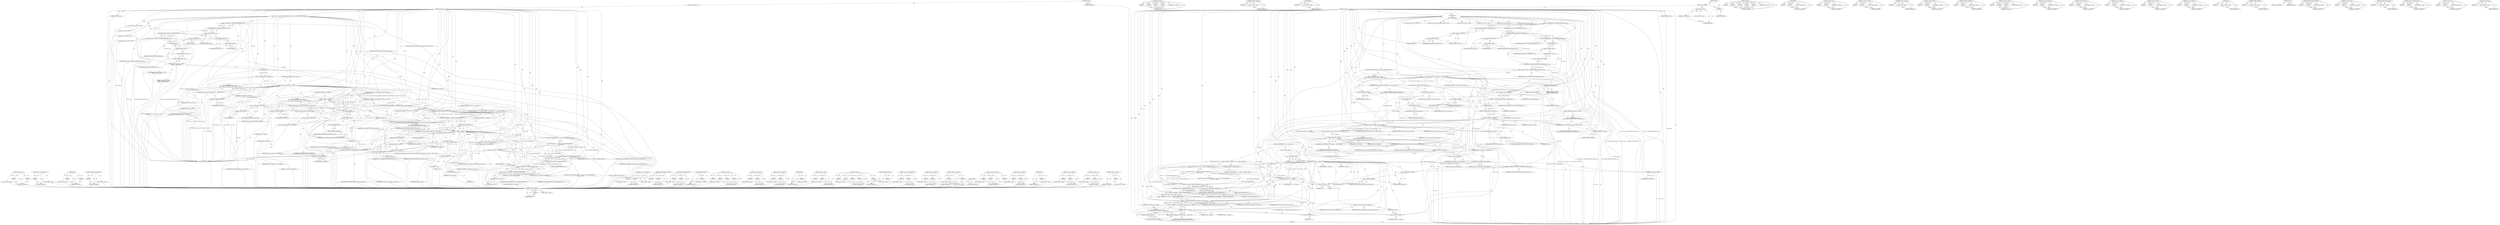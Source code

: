 digraph "alloc_index_table" {
vulnerable_261 [label=<(METHOD,&lt;operator&gt;.and)>];
vulnerable_262 [label=<(PARAM,p1)>];
vulnerable_263 [label=<(PARAM,p2)>];
vulnerable_264 [label=<(BLOCK,&lt;empty&gt;,&lt;empty&gt;)>];
vulnerable_265 [label=<(METHOD_RETURN,ANY)>];
vulnerable_241 [label=<(METHOD,&lt;operator&gt;.postIncrement)>];
vulnerable_242 [label=<(PARAM,p1)>];
vulnerable_243 [label=<(BLOCK,&lt;empty&gt;,&lt;empty&gt;)>];
vulnerable_244 [label=<(METHOD_RETURN,ANY)>];
vulnerable_193 [label=<(METHOD,TRACE)>];
vulnerable_194 [label=<(PARAM,p1)>];
vulnerable_195 [label=<(PARAM,p2)>];
vulnerable_196 [label=<(BLOCK,&lt;empty&gt;,&lt;empty&gt;)>];
vulnerable_197 [label=<(METHOD_RETURN,ANY)>];
vulnerable_218 [label=<(METHOD,SQUASHFS_ID_BLOCK_BYTES)>];
vulnerable_219 [label=<(PARAM,p1)>];
vulnerable_220 [label=<(BLOCK,&lt;empty&gt;,&lt;empty&gt;)>];
vulnerable_221 [label=<(METHOD_RETURN,ANY)>];
vulnerable_6 [label=<(METHOD,&lt;global&gt;)<SUB>1</SUB>>];
vulnerable_7 [label=<(BLOCK,&lt;empty&gt;,&lt;empty&gt;)<SUB>1</SUB>>];
vulnerable_8 [label=<(METHOD,read_uids_guids)<SUB>1</SUB>>];
vulnerable_9 [label=<(PARAM,long long *table_start)<SUB>1</SUB>>];
vulnerable_10 [label=<(BLOCK,{
 	int res, i;
 	int bytes = SQUASHFS_ID_BYTES...,{
 	int res, i;
 	int bytes = SQUASHFS_ID_BYTES...)<SUB>2</SUB>>];
vulnerable_11 [label="<(LOCAL,int res: int)<SUB>3</SUB>>"];
vulnerable_12 [label="<(LOCAL,int i: int)<SUB>3</SUB>>"];
vulnerable_13 [label="<(LOCAL,int bytes: int)<SUB>4</SUB>>"];
vulnerable_14 [label=<(&lt;operator&gt;.assignment,bytes = SQUASHFS_ID_BYTES(sBlk.s.no_ids))<SUB>4</SUB>>];
vulnerable_15 [label=<(IDENTIFIER,bytes,bytes = SQUASHFS_ID_BYTES(sBlk.s.no_ids))<SUB>4</SUB>>];
vulnerable_16 [label=<(SQUASHFS_ID_BYTES,SQUASHFS_ID_BYTES(sBlk.s.no_ids))<SUB>4</SUB>>];
vulnerable_17 [label=<(&lt;operator&gt;.fieldAccess,sBlk.s.no_ids)<SUB>4</SUB>>];
vulnerable_18 [label=<(&lt;operator&gt;.fieldAccess,sBlk.s)<SUB>4</SUB>>];
vulnerable_19 [label=<(IDENTIFIER,sBlk,SQUASHFS_ID_BYTES(sBlk.s.no_ids))<SUB>4</SUB>>];
vulnerable_20 [label=<(FIELD_IDENTIFIER,s,s)<SUB>4</SUB>>];
vulnerable_21 [label=<(FIELD_IDENTIFIER,no_ids,no_ids)<SUB>4</SUB>>];
vulnerable_22 [label="<(LOCAL,int indexes: int)<SUB>5</SUB>>"];
vulnerable_23 [label=<(&lt;operator&gt;.assignment,indexes = SQUASHFS_ID_BLOCKS(sBlk.s.no_ids))<SUB>5</SUB>>];
vulnerable_24 [label=<(IDENTIFIER,indexes,indexes = SQUASHFS_ID_BLOCKS(sBlk.s.no_ids))<SUB>5</SUB>>];
vulnerable_25 [label=<(SQUASHFS_ID_BLOCKS,SQUASHFS_ID_BLOCKS(sBlk.s.no_ids))<SUB>5</SUB>>];
vulnerable_26 [label=<(&lt;operator&gt;.fieldAccess,sBlk.s.no_ids)<SUB>5</SUB>>];
vulnerable_27 [label=<(&lt;operator&gt;.fieldAccess,sBlk.s)<SUB>5</SUB>>];
vulnerable_28 [label=<(IDENTIFIER,sBlk,SQUASHFS_ID_BLOCKS(sBlk.s.no_ids))<SUB>5</SUB>>];
vulnerable_29 [label=<(FIELD_IDENTIFIER,s,s)<SUB>5</SUB>>];
vulnerable_30 [label=<(FIELD_IDENTIFIER,no_ids,no_ids)<SUB>5</SUB>>];
vulnerable_31 [label="<(LOCAL,long long[indexes] id_index_table: long long[indexes])<SUB>6</SUB>>"];
vulnerable_32 [label="<(TRACE,TRACE(&quot;read_uids_guids: no_ids %d\n&quot;, sBlk.s.no...)<SUB>8</SUB>>"];
vulnerable_33 [label="<(LITERAL,&quot;read_uids_guids: no_ids %d\n&quot;,TRACE(&quot;read_uids_guids: no_ids %d\n&quot;, sBlk.s.no...)<SUB>8</SUB>>"];
vulnerable_34 [label=<(&lt;operator&gt;.fieldAccess,sBlk.s.no_ids)<SUB>8</SUB>>];
vulnerable_35 [label=<(&lt;operator&gt;.fieldAccess,sBlk.s)<SUB>8</SUB>>];
vulnerable_36 [label="<(IDENTIFIER,sBlk,TRACE(&quot;read_uids_guids: no_ids %d\n&quot;, sBlk.s.no...)<SUB>8</SUB>>"];
vulnerable_37 [label=<(FIELD_IDENTIFIER,s,s)<SUB>8</SUB>>];
vulnerable_38 [label=<(FIELD_IDENTIFIER,no_ids,no_ids)<SUB>8</SUB>>];
vulnerable_39 [label=<(&lt;operator&gt;.assignment,id_table = malloc(bytes))<SUB>10</SUB>>];
vulnerable_40 [label=<(IDENTIFIER,id_table,id_table = malloc(bytes))<SUB>10</SUB>>];
vulnerable_41 [label=<(malloc,malloc(bytes))<SUB>10</SUB>>];
vulnerable_42 [label=<(IDENTIFIER,bytes,malloc(bytes))<SUB>10</SUB>>];
vulnerable_43 [label=<(CONTROL_STRUCTURE,IF,if (id_table == NULL))<SUB>11</SUB>>];
vulnerable_44 [label=<(&lt;operator&gt;.equals,id_table == NULL)<SUB>11</SUB>>];
vulnerable_45 [label=<(IDENTIFIER,id_table,id_table == NULL)<SUB>11</SUB>>];
vulnerable_46 [label=<(IDENTIFIER,NULL,id_table == NULL)<SUB>11</SUB>>];
vulnerable_47 [label="<(BLOCK,{
		ERROR(&quot;read_uids_guids: failed to allocate ...,{
		ERROR(&quot;read_uids_guids: failed to allocate ...)<SUB>11</SUB>>"];
vulnerable_48 [label="<(ERROR,ERROR(&quot;read_uids_guids: failed to allocate id t...)<SUB>12</SUB>>"];
vulnerable_49 [label="<(LITERAL,&quot;read_uids_guids: failed to allocate id table\n&quot;,ERROR(&quot;read_uids_guids: failed to allocate id t...)<SUB>12</SUB>>"];
vulnerable_50 [label=<(RETURN,return FALSE;,return FALSE;)<SUB>13</SUB>>];
vulnerable_51 [label=<(IDENTIFIER,FALSE,return FALSE;)<SUB>13</SUB>>];
vulnerable_52 [label=<(&lt;operator&gt;.assignment,res = read_fs_bytes(fd, sBlk.s.id_table_start,
...)<SUB>16</SUB>>];
vulnerable_53 [label=<(IDENTIFIER,res,res = read_fs_bytes(fd, sBlk.s.id_table_start,
...)<SUB>16</SUB>>];
vulnerable_54 [label=<(read_fs_bytes,read_fs_bytes(fd, sBlk.s.id_table_start,
		SQUA...)<SUB>16</SUB>>];
vulnerable_55 [label=<(IDENTIFIER,fd,read_fs_bytes(fd, sBlk.s.id_table_start,
		SQUA...)<SUB>16</SUB>>];
vulnerable_56 [label=<(&lt;operator&gt;.fieldAccess,sBlk.s.id_table_start)<SUB>16</SUB>>];
vulnerable_57 [label=<(&lt;operator&gt;.fieldAccess,sBlk.s)<SUB>16</SUB>>];
vulnerable_58 [label=<(IDENTIFIER,sBlk,read_fs_bytes(fd, sBlk.s.id_table_start,
		SQUA...)<SUB>16</SUB>>];
vulnerable_59 [label=<(FIELD_IDENTIFIER,s,s)<SUB>16</SUB>>];
vulnerable_60 [label=<(FIELD_IDENTIFIER,id_table_start,id_table_start)<SUB>16</SUB>>];
vulnerable_61 [label=<(SQUASHFS_ID_BLOCK_BYTES,SQUASHFS_ID_BLOCK_BYTES(sBlk.s.no_ids))<SUB>17</SUB>>];
vulnerable_62 [label=<(&lt;operator&gt;.fieldAccess,sBlk.s.no_ids)<SUB>17</SUB>>];
vulnerable_63 [label=<(&lt;operator&gt;.fieldAccess,sBlk.s)<SUB>17</SUB>>];
vulnerable_64 [label=<(IDENTIFIER,sBlk,SQUASHFS_ID_BLOCK_BYTES(sBlk.s.no_ids))<SUB>17</SUB>>];
vulnerable_65 [label=<(FIELD_IDENTIFIER,s,s)<SUB>17</SUB>>];
vulnerable_66 [label=<(FIELD_IDENTIFIER,no_ids,no_ids)<SUB>17</SUB>>];
vulnerable_67 [label=<(IDENTIFIER,id_index_table,read_fs_bytes(fd, sBlk.s.id_table_start,
		SQUA...)<SUB>17</SUB>>];
vulnerable_68 [label=<(CONTROL_STRUCTURE,IF,if (res == FALSE))<SUB>18</SUB>>];
vulnerable_69 [label=<(&lt;operator&gt;.equals,res == FALSE)<SUB>18</SUB>>];
vulnerable_70 [label=<(IDENTIFIER,res,res == FALSE)<SUB>18</SUB>>];
vulnerable_71 [label=<(IDENTIFIER,FALSE,res == FALSE)<SUB>18</SUB>>];
vulnerable_72 [label="<(BLOCK,{
		ERROR(&quot;read_uids_guids: failed to read id i...,{
		ERROR(&quot;read_uids_guids: failed to read id i...)<SUB>18</SUB>>"];
vulnerable_73 [label="<(ERROR,ERROR(&quot;read_uids_guids: failed to read id index...)<SUB>19</SUB>>"];
vulnerable_74 [label="<(LITERAL,&quot;read_uids_guids: failed to read id index table\n&quot;,ERROR(&quot;read_uids_guids: failed to read id index...)<SUB>19</SUB>>"];
vulnerable_75 [label=<(RETURN,return FALSE;,return FALSE;)<SUB>20</SUB>>];
vulnerable_76 [label=<(IDENTIFIER,FALSE,return FALSE;)<SUB>20</SUB>>];
vulnerable_77 [label=<(SQUASHFS_INSWAP_ID_BLOCKS,SQUASHFS_INSWAP_ID_BLOCKS(id_index_table, indexes))<SUB>22</SUB>>];
vulnerable_78 [label=<(IDENTIFIER,id_index_table,SQUASHFS_INSWAP_ID_BLOCKS(id_index_table, indexes))<SUB>22</SUB>>];
vulnerable_79 [label=<(IDENTIFIER,indexes,SQUASHFS_INSWAP_ID_BLOCKS(id_index_table, indexes))<SUB>22</SUB>>];
vulnerable_80 [label=<(&lt;operator&gt;.assignment,*table_start = id_index_table[0])<SUB>30</SUB>>];
vulnerable_81 [label=<(&lt;operator&gt;.indirection,*table_start)<SUB>30</SUB>>];
vulnerable_82 [label=<(IDENTIFIER,table_start,*table_start = id_index_table[0])<SUB>30</SUB>>];
vulnerable_83 [label=<(&lt;operator&gt;.indirectIndexAccess,id_index_table[0])<SUB>30</SUB>>];
vulnerable_84 [label=<(IDENTIFIER,id_index_table,*table_start = id_index_table[0])<SUB>30</SUB>>];
vulnerable_85 [label=<(LITERAL,0,*table_start = id_index_table[0])<SUB>30</SUB>>];
vulnerable_86 [label=<(CONTROL_STRUCTURE,FOR,for (i = 0;i &lt; indexes;i++))<SUB>32</SUB>>];
vulnerable_87 [label=<(BLOCK,&lt;empty&gt;,&lt;empty&gt;)<SUB>32</SUB>>];
vulnerable_88 [label=<(&lt;operator&gt;.assignment,i = 0)<SUB>32</SUB>>];
vulnerable_89 [label=<(IDENTIFIER,i,i = 0)<SUB>32</SUB>>];
vulnerable_90 [label=<(LITERAL,0,i = 0)<SUB>32</SUB>>];
vulnerable_91 [label=<(&lt;operator&gt;.lessThan,i &lt; indexes)<SUB>32</SUB>>];
vulnerable_92 [label=<(IDENTIFIER,i,i &lt; indexes)<SUB>32</SUB>>];
vulnerable_93 [label=<(IDENTIFIER,indexes,i &lt; indexes)<SUB>32</SUB>>];
vulnerable_94 [label=<(&lt;operator&gt;.postIncrement,i++)<SUB>32</SUB>>];
vulnerable_95 [label=<(IDENTIFIER,i,i++)<SUB>32</SUB>>];
vulnerable_96 [label=<(BLOCK,{
		int expected = (i + 1) != indexes ? SQUASHF...,{
		int expected = (i + 1) != indexes ? SQUASHF...)<SUB>32</SUB>>];
vulnerable_97 [label="<(LOCAL,int expected: int)<SUB>33</SUB>>"];
vulnerable_98 [label=<(&lt;operator&gt;.assignment,expected = (i + 1) != indexes ? SQUASHFS_METADA...)<SUB>33</SUB>>];
vulnerable_99 [label=<(IDENTIFIER,expected,expected = (i + 1) != indexes ? SQUASHFS_METADA...)<SUB>33</SUB>>];
vulnerable_100 [label="<(&lt;operator&gt;.conditional,(i + 1) != indexes ? SQUASHFS_METADATA_SIZE :
	...)<SUB>33</SUB>>"];
vulnerable_101 [label=<(&lt;operator&gt;.notEquals,(i + 1) != indexes)<SUB>33</SUB>>];
vulnerable_102 [label=<(&lt;operator&gt;.addition,i + 1)<SUB>33</SUB>>];
vulnerable_103 [label=<(IDENTIFIER,i,i + 1)<SUB>33</SUB>>];
vulnerable_104 [label=<(LITERAL,1,i + 1)<SUB>33</SUB>>];
vulnerable_105 [label=<(IDENTIFIER,indexes,(i + 1) != indexes)<SUB>33</SUB>>];
vulnerable_106 [label="<(IDENTIFIER,SQUASHFS_METADATA_SIZE,(i + 1) != indexes ? SQUASHFS_METADATA_SIZE :
	...)<SUB>33</SUB>>"];
vulnerable_107 [label=<(&lt;operator&gt;.and,bytes &amp; (SQUASHFS_METADATA_SIZE - 1))<SUB>34</SUB>>];
vulnerable_108 [label=<(IDENTIFIER,bytes,bytes &amp; (SQUASHFS_METADATA_SIZE - 1))<SUB>34</SUB>>];
vulnerable_109 [label=<(&lt;operator&gt;.subtraction,SQUASHFS_METADATA_SIZE - 1)<SUB>34</SUB>>];
vulnerable_110 [label=<(IDENTIFIER,SQUASHFS_METADATA_SIZE,SQUASHFS_METADATA_SIZE - 1)<SUB>34</SUB>>];
vulnerable_111 [label=<(LITERAL,1,SQUASHFS_METADATA_SIZE - 1)<SUB>34</SUB>>];
vulnerable_112 [label=<(&lt;operator&gt;.assignment,res = read_block(fd, id_index_table[i], NULL, e...)<SUB>35</SUB>>];
vulnerable_113 [label=<(IDENTIFIER,res,res = read_block(fd, id_index_table[i], NULL, e...)<SUB>35</SUB>>];
vulnerable_114 [label=<(read_block,read_block(fd, id_index_table[i], NULL, expecte...)<SUB>35</SUB>>];
vulnerable_115 [label=<(IDENTIFIER,fd,read_block(fd, id_index_table[i], NULL, expecte...)<SUB>35</SUB>>];
vulnerable_116 [label=<(&lt;operator&gt;.indirectIndexAccess,id_index_table[i])<SUB>35</SUB>>];
vulnerable_117 [label=<(IDENTIFIER,id_index_table,read_block(fd, id_index_table[i], NULL, expecte...)<SUB>35</SUB>>];
vulnerable_118 [label=<(IDENTIFIER,i,read_block(fd, id_index_table[i], NULL, expecte...)<SUB>35</SUB>>];
vulnerable_119 [label=<(IDENTIFIER,NULL,read_block(fd, id_index_table[i], NULL, expecte...)<SUB>35</SUB>>];
vulnerable_120 [label=<(IDENTIFIER,expected,read_block(fd, id_index_table[i], NULL, expecte...)<SUB>35</SUB>>];
vulnerable_121 [label=<(&lt;operator&gt;.addition,((char *) id_table) + i * SQUASHFS_METADATA_SIZE)<SUB>36</SUB>>];
vulnerable_122 [label=<(&lt;operator&gt;.cast,(char *) id_table)<SUB>36</SUB>>];
vulnerable_123 [label=<(UNKNOWN,char *,char *)<SUB>36</SUB>>];
vulnerable_124 [label=<(IDENTIFIER,id_table,(char *) id_table)<SUB>36</SUB>>];
vulnerable_125 [label=<(&lt;operator&gt;.multiplication,i * SQUASHFS_METADATA_SIZE)<SUB>36</SUB>>];
vulnerable_126 [label=<(IDENTIFIER,i,i * SQUASHFS_METADATA_SIZE)<SUB>36</SUB>>];
vulnerable_127 [label=<(IDENTIFIER,SQUASHFS_METADATA_SIZE,i * SQUASHFS_METADATA_SIZE)<SUB>36</SUB>>];
vulnerable_128 [label=<(CONTROL_STRUCTURE,IF,if (res == FALSE))<SUB>37</SUB>>];
vulnerable_129 [label=<(&lt;operator&gt;.equals,res == FALSE)<SUB>37</SUB>>];
vulnerable_130 [label=<(IDENTIFIER,res,res == FALSE)<SUB>37</SUB>>];
vulnerable_131 [label=<(IDENTIFIER,FALSE,res == FALSE)<SUB>37</SUB>>];
vulnerable_132 [label="<(BLOCK,{
			ERROR(&quot;read_uids_guids: failed to read id ...,{
			ERROR(&quot;read_uids_guids: failed to read id ...)<SUB>37</SUB>>"];
vulnerable_133 [label="<(ERROR,ERROR(&quot;read_uids_guids: failed to read id table...)<SUB>38</SUB>>"];
vulnerable_134 [label="<(LITERAL,&quot;read_uids_guids: failed to read id table block...,ERROR(&quot;read_uids_guids: failed to read id table...)<SUB>38</SUB>>"];
vulnerable_135 [label=<(RETURN,return FALSE;,return FALSE;)<SUB>40</SUB>>];
vulnerable_136 [label=<(IDENTIFIER,FALSE,return FALSE;)<SUB>40</SUB>>];
vulnerable_137 [label=<(SQUASHFS_INSWAP_INTS,SQUASHFS_INSWAP_INTS(id_table, sBlk.s.no_ids))<SUB>44</SUB>>];
vulnerable_138 [label=<(IDENTIFIER,id_table,SQUASHFS_INSWAP_INTS(id_table, sBlk.s.no_ids))<SUB>44</SUB>>];
vulnerable_139 [label=<(&lt;operator&gt;.fieldAccess,sBlk.s.no_ids)<SUB>44</SUB>>];
vulnerable_140 [label=<(&lt;operator&gt;.fieldAccess,sBlk.s)<SUB>44</SUB>>];
vulnerable_141 [label=<(IDENTIFIER,sBlk,SQUASHFS_INSWAP_INTS(id_table, sBlk.s.no_ids))<SUB>44</SUB>>];
vulnerable_142 [label=<(FIELD_IDENTIFIER,s,s)<SUB>44</SUB>>];
vulnerable_143 [label=<(FIELD_IDENTIFIER,no_ids,no_ids)<SUB>44</SUB>>];
vulnerable_144 [label=<(RETURN,return TRUE;,return TRUE;)<SUB>46</SUB>>];
vulnerable_145 [label=<(IDENTIFIER,TRUE,return TRUE;)<SUB>46</SUB>>];
vulnerable_146 [label=<(METHOD_RETURN,int)<SUB>1</SUB>>];
vulnerable_148 [label=<(METHOD_RETURN,ANY)<SUB>1</SUB>>];
vulnerable_284 [label=<(METHOD,&lt;operator&gt;.multiplication)>];
vulnerable_285 [label=<(PARAM,p1)>];
vulnerable_286 [label=<(PARAM,p2)>];
vulnerable_287 [label=<(BLOCK,&lt;empty&gt;,&lt;empty&gt;)>];
vulnerable_288 [label=<(METHOD_RETURN,ANY)>];
vulnerable_222 [label=<(METHOD,SQUASHFS_INSWAP_ID_BLOCKS)>];
vulnerable_223 [label=<(PARAM,p1)>];
vulnerable_224 [label=<(PARAM,p2)>];
vulnerable_225 [label=<(BLOCK,&lt;empty&gt;,&lt;empty&gt;)>];
vulnerable_226 [label=<(METHOD_RETURN,ANY)>];
vulnerable_289 [label=<(METHOD,SQUASHFS_INSWAP_INTS)>];
vulnerable_290 [label=<(PARAM,p1)>];
vulnerable_291 [label=<(PARAM,p2)>];
vulnerable_292 [label=<(BLOCK,&lt;empty&gt;,&lt;empty&gt;)>];
vulnerable_293 [label=<(METHOD_RETURN,ANY)>];
vulnerable_180 [label=<(METHOD,SQUASHFS_ID_BYTES)>];
vulnerable_181 [label=<(PARAM,p1)>];
vulnerable_182 [label=<(BLOCK,&lt;empty&gt;,&lt;empty&gt;)>];
vulnerable_183 [label=<(METHOD_RETURN,ANY)>];
vulnerable_211 [label=<(METHOD,read_fs_bytes)>];
vulnerable_212 [label=<(PARAM,p1)>];
vulnerable_213 [label=<(PARAM,p2)>];
vulnerable_214 [label=<(PARAM,p3)>];
vulnerable_215 [label=<(PARAM,p4)>];
vulnerable_216 [label=<(BLOCK,&lt;empty&gt;,&lt;empty&gt;)>];
vulnerable_217 [label=<(METHOD_RETURN,ANY)>];
vulnerable_256 [label=<(METHOD,&lt;operator&gt;.addition)>];
vulnerable_257 [label=<(PARAM,p1)>];
vulnerable_258 [label=<(PARAM,p2)>];
vulnerable_259 [label=<(BLOCK,&lt;empty&gt;,&lt;empty&gt;)>];
vulnerable_260 [label=<(METHOD_RETURN,ANY)>];
vulnerable_266 [label=<(METHOD,&lt;operator&gt;.subtraction)>];
vulnerable_267 [label=<(PARAM,p1)>];
vulnerable_268 [label=<(PARAM,p2)>];
vulnerable_269 [label=<(BLOCK,&lt;empty&gt;,&lt;empty&gt;)>];
vulnerable_270 [label=<(METHOD_RETURN,ANY)>];
vulnerable_207 [label=<(METHOD,ERROR)>];
vulnerable_208 [label=<(PARAM,p1)>];
vulnerable_209 [label=<(BLOCK,&lt;empty&gt;,&lt;empty&gt;)>];
vulnerable_210 [label=<(METHOD_RETURN,ANY)>];
vulnerable_202 [label=<(METHOD,&lt;operator&gt;.equals)>];
vulnerable_203 [label=<(PARAM,p1)>];
vulnerable_204 [label=<(PARAM,p2)>];
vulnerable_205 [label=<(BLOCK,&lt;empty&gt;,&lt;empty&gt;)>];
vulnerable_206 [label=<(METHOD_RETURN,ANY)>];
vulnerable_271 [label=<(METHOD,read_block)>];
vulnerable_272 [label=<(PARAM,p1)>];
vulnerable_273 [label=<(PARAM,p2)>];
vulnerable_274 [label=<(PARAM,p3)>];
vulnerable_275 [label=<(PARAM,p4)>];
vulnerable_276 [label=<(PARAM,p5)>];
vulnerable_277 [label=<(BLOCK,&lt;empty&gt;,&lt;empty&gt;)>];
vulnerable_278 [label=<(METHOD_RETURN,ANY)>];
vulnerable_189 [label=<(METHOD,SQUASHFS_ID_BLOCKS)>];
vulnerable_190 [label=<(PARAM,p1)>];
vulnerable_191 [label=<(BLOCK,&lt;empty&gt;,&lt;empty&gt;)>];
vulnerable_192 [label=<(METHOD_RETURN,ANY)>];
vulnerable_231 [label=<(METHOD,&lt;operator&gt;.indirectIndexAccess)>];
vulnerable_232 [label=<(PARAM,p1)>];
vulnerable_233 [label=<(PARAM,p2)>];
vulnerable_234 [label=<(BLOCK,&lt;empty&gt;,&lt;empty&gt;)>];
vulnerable_235 [label=<(METHOD_RETURN,ANY)>];
vulnerable_184 [label=<(METHOD,&lt;operator&gt;.fieldAccess)>];
vulnerable_185 [label=<(PARAM,p1)>];
vulnerable_186 [label=<(PARAM,p2)>];
vulnerable_187 [label=<(BLOCK,&lt;empty&gt;,&lt;empty&gt;)>];
vulnerable_188 [label=<(METHOD_RETURN,ANY)>];
vulnerable_175 [label=<(METHOD,&lt;operator&gt;.assignment)>];
vulnerable_176 [label=<(PARAM,p1)>];
vulnerable_177 [label=<(PARAM,p2)>];
vulnerable_178 [label=<(BLOCK,&lt;empty&gt;,&lt;empty&gt;)>];
vulnerable_179 [label=<(METHOD_RETURN,ANY)>];
vulnerable_169 [label=<(METHOD,&lt;global&gt;)<SUB>1</SUB>>];
vulnerable_170 [label=<(BLOCK,&lt;empty&gt;,&lt;empty&gt;)>];
vulnerable_171 [label=<(METHOD_RETURN,ANY)>];
vulnerable_245 [label=<(METHOD,&lt;operator&gt;.conditional)>];
vulnerable_246 [label=<(PARAM,p1)>];
vulnerable_247 [label=<(PARAM,p2)>];
vulnerable_248 [label=<(PARAM,p3)>];
vulnerable_249 [label=<(BLOCK,&lt;empty&gt;,&lt;empty&gt;)>];
vulnerable_250 [label=<(METHOD_RETURN,ANY)>];
vulnerable_236 [label=<(METHOD,&lt;operator&gt;.lessThan)>];
vulnerable_237 [label=<(PARAM,p1)>];
vulnerable_238 [label=<(PARAM,p2)>];
vulnerable_239 [label=<(BLOCK,&lt;empty&gt;,&lt;empty&gt;)>];
vulnerable_240 [label=<(METHOD_RETURN,ANY)>];
vulnerable_198 [label=<(METHOD,malloc)>];
vulnerable_199 [label=<(PARAM,p1)>];
vulnerable_200 [label=<(BLOCK,&lt;empty&gt;,&lt;empty&gt;)>];
vulnerable_201 [label=<(METHOD_RETURN,ANY)>];
vulnerable_251 [label=<(METHOD,&lt;operator&gt;.notEquals)>];
vulnerable_252 [label=<(PARAM,p1)>];
vulnerable_253 [label=<(PARAM,p2)>];
vulnerable_254 [label=<(BLOCK,&lt;empty&gt;,&lt;empty&gt;)>];
vulnerable_255 [label=<(METHOD_RETURN,ANY)>];
vulnerable_279 [label=<(METHOD,&lt;operator&gt;.cast)>];
vulnerable_280 [label=<(PARAM,p1)>];
vulnerable_281 [label=<(PARAM,p2)>];
vulnerable_282 [label=<(BLOCK,&lt;empty&gt;,&lt;empty&gt;)>];
vulnerable_283 [label=<(METHOD_RETURN,ANY)>];
vulnerable_227 [label=<(METHOD,&lt;operator&gt;.indirection)>];
vulnerable_228 [label=<(PARAM,p1)>];
vulnerable_229 [label=<(BLOCK,&lt;empty&gt;,&lt;empty&gt;)>];
vulnerable_230 [label=<(METHOD_RETURN,ANY)>];
fixed_281 [label=<(METHOD,&lt;operator&gt;.postIncrement)>];
fixed_282 [label=<(PARAM,p1)>];
fixed_283 [label=<(BLOCK,&lt;empty&gt;,&lt;empty&gt;)>];
fixed_284 [label=<(METHOD_RETURN,ANY)>];
fixed_259 [label=<(METHOD,read_fs_bytes)>];
fixed_260 [label=<(PARAM,p1)>];
fixed_261 [label=<(PARAM,p2)>];
fixed_262 [label=<(PARAM,p3)>];
fixed_263 [label=<(PARAM,p4)>];
fixed_264 [label=<(BLOCK,&lt;empty&gt;,&lt;empty&gt;)>];
fixed_265 [label=<(METHOD_RETURN,ANY)>];
fixed_215 [label=<(METHOD,SQUASHFS_ID_BLOCKS)>];
fixed_216 [label=<(PARAM,p1)>];
fixed_217 [label=<(BLOCK,&lt;empty&gt;,&lt;empty&gt;)>];
fixed_218 [label=<(METHOD_RETURN,ANY)>];
fixed_237 [label=<(METHOD,ERROR)>];
fixed_238 [label=<(PARAM,p1)>];
fixed_239 [label=<(BLOCK,&lt;empty&gt;,&lt;empty&gt;)>];
fixed_240 [label=<(METHOD_RETURN,ANY)>];
fixed_6 [label=<(METHOD,&lt;global&gt;)<SUB>1</SUB>>];
fixed_7 [label=<(BLOCK,&lt;empty&gt;,&lt;empty&gt;)<SUB>1</SUB>>];
fixed_8 [label=<(METHOD,read_uids_guids)<SUB>1</SUB>>];
fixed_9 [label=<(PARAM,long long *table_start)<SUB>1</SUB>>];
fixed_10 [label=<(BLOCK,&lt;empty&gt;,&lt;empty&gt;)>];
fixed_11 [label=<(METHOD_RETURN,int)<SUB>1</SUB>>];
fixed_13 [label=<(UNKNOWN,),))<SUB>1</SUB>>];
fixed_14 [label=<(METHOD,read_id_table)<SUB>2</SUB>>];
fixed_15 [label=<(PARAM,long long *table_start)<SUB>2</SUB>>];
fixed_16 [label="<(BLOCK,{
	/*
	 * Note on overflow limits:
	 * Size of ...,{
	/*
	 * Note on overflow limits:
	 * Size of ...)<SUB>3</SUB>>"];
fixed_17 [label="<(LOCAL,int res: int)<SUB>11</SUB>>"];
fixed_18 [label="<(LOCAL,int i: int)<SUB>11</SUB>>"];
fixed_19 [label="<(LOCAL,int bytes: int)<SUB>12</SUB>>"];
fixed_20 [label=<(&lt;operator&gt;.assignment,bytes = SQUASHFS_ID_BYTES(sBlk.s.no_ids))<SUB>12</SUB>>];
fixed_21 [label=<(IDENTIFIER,bytes,bytes = SQUASHFS_ID_BYTES(sBlk.s.no_ids))<SUB>12</SUB>>];
fixed_22 [label=<(SQUASHFS_ID_BYTES,SQUASHFS_ID_BYTES(sBlk.s.no_ids))<SUB>12</SUB>>];
fixed_23 [label=<(&lt;operator&gt;.fieldAccess,sBlk.s.no_ids)<SUB>12</SUB>>];
fixed_24 [label=<(&lt;operator&gt;.fieldAccess,sBlk.s)<SUB>12</SUB>>];
fixed_25 [label=<(IDENTIFIER,sBlk,SQUASHFS_ID_BYTES(sBlk.s.no_ids))<SUB>12</SUB>>];
fixed_26 [label=<(FIELD_IDENTIFIER,s,s)<SUB>12</SUB>>];
fixed_27 [label=<(FIELD_IDENTIFIER,no_ids,no_ids)<SUB>12</SUB>>];
fixed_28 [label="<(LOCAL,int indexes: int)<SUB>13</SUB>>"];
fixed_29 [label=<(&lt;operator&gt;.assignment,indexes = SQUASHFS_ID_BLOCKS(sBlk.s.no_ids))<SUB>13</SUB>>];
fixed_30 [label=<(IDENTIFIER,indexes,indexes = SQUASHFS_ID_BLOCKS(sBlk.s.no_ids))<SUB>13</SUB>>];
fixed_31 [label=<(SQUASHFS_ID_BLOCKS,SQUASHFS_ID_BLOCKS(sBlk.s.no_ids))<SUB>13</SUB>>];
fixed_32 [label=<(&lt;operator&gt;.fieldAccess,sBlk.s.no_ids)<SUB>13</SUB>>];
fixed_33 [label=<(&lt;operator&gt;.fieldAccess,sBlk.s)<SUB>13</SUB>>];
fixed_34 [label=<(IDENTIFIER,sBlk,SQUASHFS_ID_BLOCKS(sBlk.s.no_ids))<SUB>13</SUB>>];
fixed_35 [label=<(FIELD_IDENTIFIER,s,s)<SUB>13</SUB>>];
fixed_36 [label=<(FIELD_IDENTIFIER,no_ids,no_ids)<SUB>13</SUB>>];
fixed_37 [label="<(LOCAL,int length: int)<SUB>14</SUB>>"];
fixed_38 [label=<(&lt;operator&gt;.assignment,length = SQUASHFS_ID_BLOCK_BYTES(sBlk.s.no_ids))<SUB>14</SUB>>];
fixed_39 [label=<(IDENTIFIER,length,length = SQUASHFS_ID_BLOCK_BYTES(sBlk.s.no_ids))<SUB>14</SUB>>];
fixed_40 [label=<(SQUASHFS_ID_BLOCK_BYTES,SQUASHFS_ID_BLOCK_BYTES(sBlk.s.no_ids))<SUB>14</SUB>>];
fixed_41 [label=<(&lt;operator&gt;.fieldAccess,sBlk.s.no_ids)<SUB>14</SUB>>];
fixed_42 [label=<(&lt;operator&gt;.fieldAccess,sBlk.s)<SUB>14</SUB>>];
fixed_43 [label=<(IDENTIFIER,sBlk,SQUASHFS_ID_BLOCK_BYTES(sBlk.s.no_ids))<SUB>14</SUB>>];
fixed_44 [label=<(FIELD_IDENTIFIER,s,s)<SUB>14</SUB>>];
fixed_45 [label=<(FIELD_IDENTIFIER,no_ids,no_ids)<SUB>14</SUB>>];
fixed_46 [label="<(LOCAL,long long* id_index_table: longlong*)<SUB>15</SUB>>"];
fixed_47 [label=<(CONTROL_STRUCTURE,IF,if (length != (*table_start - sBlk.s.id_table_start)))<SUB>21</SUB>>];
fixed_48 [label=<(&lt;operator&gt;.notEquals,length != (*table_start - sBlk.s.id_table_start))<SUB>21</SUB>>];
fixed_49 [label=<(IDENTIFIER,length,length != (*table_start - sBlk.s.id_table_start))<SUB>21</SUB>>];
fixed_50 [label=<(&lt;operator&gt;.subtraction,*table_start - sBlk.s.id_table_start)<SUB>21</SUB>>];
fixed_51 [label=<(&lt;operator&gt;.indirection,*table_start)<SUB>21</SUB>>];
fixed_52 [label=<(IDENTIFIER,table_start,*table_start - sBlk.s.id_table_start)<SUB>21</SUB>>];
fixed_53 [label=<(&lt;operator&gt;.fieldAccess,sBlk.s.id_table_start)<SUB>21</SUB>>];
fixed_54 [label=<(&lt;operator&gt;.fieldAccess,sBlk.s)<SUB>21</SUB>>];
fixed_55 [label=<(IDENTIFIER,sBlk,*table_start - sBlk.s.id_table_start)<SUB>21</SUB>>];
fixed_56 [label=<(FIELD_IDENTIFIER,s,s)<SUB>21</SUB>>];
fixed_57 [label=<(FIELD_IDENTIFIER,id_table_start,id_table_start)<SUB>21</SUB>>];
fixed_58 [label="<(BLOCK,{
		ERROR(&quot;read_id_table: Bad id count in super...,{
		ERROR(&quot;read_id_table: Bad id count in super...)<SUB>21</SUB>>"];
fixed_59 [label="<(ERROR,ERROR(&quot;read_id_table: Bad id count in super blo...)<SUB>22</SUB>>"];
fixed_60 [label="<(LITERAL,&quot;read_id_table: Bad id count in super block\n&quot;,ERROR(&quot;read_id_table: Bad id count in super blo...)<SUB>22</SUB>>"];
fixed_61 [label=<(RETURN,return FALSE;,return FALSE;)<SUB>23</SUB>>];
fixed_62 [label=<(IDENTIFIER,FALSE,return FALSE;)<SUB>23</SUB>>];
fixed_63 [label="<(TRACE,TRACE(&quot;read_id_table: no_ids %d\n&quot;, sBlk.s.no_ids))<SUB>26</SUB>>"];
fixed_64 [label="<(LITERAL,&quot;read_id_table: no_ids %d\n&quot;,TRACE(&quot;read_id_table: no_ids %d\n&quot;, sBlk.s.no_ids))<SUB>26</SUB>>"];
fixed_65 [label=<(&lt;operator&gt;.fieldAccess,sBlk.s.no_ids)<SUB>26</SUB>>];
fixed_66 [label=<(&lt;operator&gt;.fieldAccess,sBlk.s)<SUB>26</SUB>>];
fixed_67 [label="<(IDENTIFIER,sBlk,TRACE(&quot;read_id_table: no_ids %d\n&quot;, sBlk.s.no_ids))<SUB>26</SUB>>"];
fixed_68 [label=<(FIELD_IDENTIFIER,s,s)<SUB>26</SUB>>];
fixed_69 [label=<(FIELD_IDENTIFIER,no_ids,no_ids)<SUB>26</SUB>>];
fixed_70 [label=<(&lt;operator&gt;.assignment,id_index_table = alloc_index_table(indexes))<SUB>28</SUB>>];
fixed_71 [label=<(IDENTIFIER,id_index_table,id_index_table = alloc_index_table(indexes))<SUB>28</SUB>>];
fixed_72 [label=<(alloc_index_table,alloc_index_table(indexes))<SUB>28</SUB>>];
fixed_73 [label=<(IDENTIFIER,indexes,alloc_index_table(indexes))<SUB>28</SUB>>];
fixed_74 [label=<(&lt;operator&gt;.assignment,id_table = malloc(bytes))<SUB>29</SUB>>];
fixed_75 [label=<(IDENTIFIER,id_table,id_table = malloc(bytes))<SUB>29</SUB>>];
fixed_76 [label=<(malloc,malloc(bytes))<SUB>29</SUB>>];
fixed_77 [label=<(IDENTIFIER,bytes,malloc(bytes))<SUB>29</SUB>>];
fixed_78 [label=<(CONTROL_STRUCTURE,IF,if (id_table == NULL))<SUB>30</SUB>>];
fixed_79 [label=<(&lt;operator&gt;.equals,id_table == NULL)<SUB>30</SUB>>];
fixed_80 [label=<(IDENTIFIER,id_table,id_table == NULL)<SUB>30</SUB>>];
fixed_81 [label=<(IDENTIFIER,NULL,id_table == NULL)<SUB>30</SUB>>];
fixed_82 [label="<(BLOCK,{
		ERROR(&quot;read_id_table: failed to allocate id...,{
		ERROR(&quot;read_id_table: failed to allocate id...)<SUB>30</SUB>>"];
fixed_83 [label="<(ERROR,ERROR(&quot;read_id_table: failed to allocate id tab...)<SUB>31</SUB>>"];
fixed_84 [label="<(LITERAL,&quot;read_id_table: failed to allocate id table\n&quot;,ERROR(&quot;read_id_table: failed to allocate id tab...)<SUB>31</SUB>>"];
fixed_85 [label=<(RETURN,return FALSE;,return FALSE;)<SUB>32</SUB>>];
fixed_86 [label=<(IDENTIFIER,FALSE,return FALSE;)<SUB>32</SUB>>];
fixed_87 [label=<(&lt;operator&gt;.assignment,res = read_fs_bytes(fd, sBlk.s.id_table_start, ...)<SUB>35</SUB>>];
fixed_88 [label=<(IDENTIFIER,res,res = read_fs_bytes(fd, sBlk.s.id_table_start, ...)<SUB>35</SUB>>];
fixed_89 [label=<(read_fs_bytes,read_fs_bytes(fd, sBlk.s.id_table_start, length...)<SUB>35</SUB>>];
fixed_90 [label=<(IDENTIFIER,fd,read_fs_bytes(fd, sBlk.s.id_table_start, length...)<SUB>35</SUB>>];
fixed_91 [label=<(&lt;operator&gt;.fieldAccess,sBlk.s.id_table_start)<SUB>35</SUB>>];
fixed_92 [label=<(&lt;operator&gt;.fieldAccess,sBlk.s)<SUB>35</SUB>>];
fixed_93 [label=<(IDENTIFIER,sBlk,read_fs_bytes(fd, sBlk.s.id_table_start, length...)<SUB>35</SUB>>];
fixed_94 [label=<(FIELD_IDENTIFIER,s,s)<SUB>35</SUB>>];
fixed_95 [label=<(FIELD_IDENTIFIER,id_table_start,id_table_start)<SUB>35</SUB>>];
fixed_96 [label=<(IDENTIFIER,length,read_fs_bytes(fd, sBlk.s.id_table_start, length...)<SUB>35</SUB>>];
fixed_97 [label=<(IDENTIFIER,id_index_table,read_fs_bytes(fd, sBlk.s.id_table_start, length...)<SUB>35</SUB>>];
fixed_98 [label=<(CONTROL_STRUCTURE,IF,if (res == FALSE))<SUB>36</SUB>>];
fixed_99 [label=<(&lt;operator&gt;.equals,res == FALSE)<SUB>36</SUB>>];
fixed_100 [label=<(IDENTIFIER,res,res == FALSE)<SUB>36</SUB>>];
fixed_101 [label=<(IDENTIFIER,FALSE,res == FALSE)<SUB>36</SUB>>];
fixed_102 [label="<(BLOCK,{
		ERROR(&quot;read_id_table: failed to read id ind...,{
		ERROR(&quot;read_id_table: failed to read id ind...)<SUB>36</SUB>>"];
fixed_103 [label="<(ERROR,ERROR(&quot;read_id_table: failed to read id index t...)<SUB>37</SUB>>"];
fixed_104 [label="<(LITERAL,&quot;read_id_table: failed to read id index table\n&quot;,ERROR(&quot;read_id_table: failed to read id index t...)<SUB>37</SUB>>"];
fixed_105 [label=<(RETURN,return FALSE;,return FALSE;)<SUB>38</SUB>>];
fixed_106 [label=<(IDENTIFIER,FALSE,return FALSE;)<SUB>38</SUB>>];
fixed_107 [label=<(SQUASHFS_INSWAP_ID_BLOCKS,SQUASHFS_INSWAP_ID_BLOCKS(id_index_table, indexes))<SUB>40</SUB>>];
fixed_108 [label=<(IDENTIFIER,id_index_table,SQUASHFS_INSWAP_ID_BLOCKS(id_index_table, indexes))<SUB>40</SUB>>];
fixed_109 [label=<(IDENTIFIER,indexes,SQUASHFS_INSWAP_ID_BLOCKS(id_index_table, indexes))<SUB>40</SUB>>];
fixed_110 [label=<(&lt;operator&gt;.assignment,*table_start = id_index_table[0])<SUB>48</SUB>>];
fixed_111 [label=<(&lt;operator&gt;.indirection,*table_start)<SUB>48</SUB>>];
fixed_112 [label=<(IDENTIFIER,table_start,*table_start = id_index_table[0])<SUB>48</SUB>>];
fixed_113 [label=<(&lt;operator&gt;.indirectIndexAccess,id_index_table[0])<SUB>48</SUB>>];
fixed_114 [label=<(IDENTIFIER,id_index_table,*table_start = id_index_table[0])<SUB>48</SUB>>];
fixed_115 [label=<(LITERAL,0,*table_start = id_index_table[0])<SUB>48</SUB>>];
fixed_116 [label=<(CONTROL_STRUCTURE,FOR,for (i = 0;i &lt; indexes;i++))<SUB>50</SUB>>];
fixed_117 [label=<(BLOCK,&lt;empty&gt;,&lt;empty&gt;)<SUB>50</SUB>>];
fixed_118 [label=<(&lt;operator&gt;.assignment,i = 0)<SUB>50</SUB>>];
fixed_119 [label=<(IDENTIFIER,i,i = 0)<SUB>50</SUB>>];
fixed_120 [label=<(LITERAL,0,i = 0)<SUB>50</SUB>>];
fixed_121 [label=<(&lt;operator&gt;.lessThan,i &lt; indexes)<SUB>50</SUB>>];
fixed_122 [label=<(IDENTIFIER,i,i &lt; indexes)<SUB>50</SUB>>];
fixed_123 [label=<(IDENTIFIER,indexes,i &lt; indexes)<SUB>50</SUB>>];
fixed_124 [label=<(&lt;operator&gt;.postIncrement,i++)<SUB>50</SUB>>];
fixed_125 [label=<(IDENTIFIER,i,i++)<SUB>50</SUB>>];
fixed_126 [label=<(BLOCK,{
		int expected = (i + 1) != indexes ? SQUASHF...,{
		int expected = (i + 1) != indexes ? SQUASHF...)<SUB>50</SUB>>];
fixed_127 [label="<(LOCAL,int expected: int)<SUB>51</SUB>>"];
fixed_128 [label=<(&lt;operator&gt;.assignment,expected = (i + 1) != indexes ? SQUASHFS_METADA...)<SUB>51</SUB>>];
fixed_129 [label=<(IDENTIFIER,expected,expected = (i + 1) != indexes ? SQUASHFS_METADA...)<SUB>51</SUB>>];
fixed_130 [label="<(&lt;operator&gt;.conditional,(i + 1) != indexes ? SQUASHFS_METADATA_SIZE :
	...)<SUB>51</SUB>>"];
fixed_131 [label=<(&lt;operator&gt;.notEquals,(i + 1) != indexes)<SUB>51</SUB>>];
fixed_132 [label=<(&lt;operator&gt;.addition,i + 1)<SUB>51</SUB>>];
fixed_133 [label=<(IDENTIFIER,i,i + 1)<SUB>51</SUB>>];
fixed_134 [label=<(LITERAL,1,i + 1)<SUB>51</SUB>>];
fixed_135 [label=<(IDENTIFIER,indexes,(i + 1) != indexes)<SUB>51</SUB>>];
fixed_136 [label="<(IDENTIFIER,SQUASHFS_METADATA_SIZE,(i + 1) != indexes ? SQUASHFS_METADATA_SIZE :
	...)<SUB>51</SUB>>"];
fixed_137 [label=<(&lt;operator&gt;.and,bytes &amp; (SQUASHFS_METADATA_SIZE - 1))<SUB>52</SUB>>];
fixed_138 [label=<(IDENTIFIER,bytes,bytes &amp; (SQUASHFS_METADATA_SIZE - 1))<SUB>52</SUB>>];
fixed_139 [label=<(&lt;operator&gt;.subtraction,SQUASHFS_METADATA_SIZE - 1)<SUB>52</SUB>>];
fixed_140 [label=<(IDENTIFIER,SQUASHFS_METADATA_SIZE,SQUASHFS_METADATA_SIZE - 1)<SUB>52</SUB>>];
fixed_141 [label=<(LITERAL,1,SQUASHFS_METADATA_SIZE - 1)<SUB>52</SUB>>];
fixed_142 [label=<(&lt;operator&gt;.assignment,res = read_block(fd, id_index_table[i], NULL, e...)<SUB>53</SUB>>];
fixed_143 [label=<(IDENTIFIER,res,res = read_block(fd, id_index_table[i], NULL, e...)<SUB>53</SUB>>];
fixed_144 [label=<(read_block,read_block(fd, id_index_table[i], NULL, expecte...)<SUB>53</SUB>>];
fixed_145 [label=<(IDENTIFIER,fd,read_block(fd, id_index_table[i], NULL, expecte...)<SUB>53</SUB>>];
fixed_146 [label=<(&lt;operator&gt;.indirectIndexAccess,id_index_table[i])<SUB>53</SUB>>];
fixed_147 [label=<(IDENTIFIER,id_index_table,read_block(fd, id_index_table[i], NULL, expecte...)<SUB>53</SUB>>];
fixed_148 [label=<(IDENTIFIER,i,read_block(fd, id_index_table[i], NULL, expecte...)<SUB>53</SUB>>];
fixed_149 [label=<(IDENTIFIER,NULL,read_block(fd, id_index_table[i], NULL, expecte...)<SUB>53</SUB>>];
fixed_150 [label=<(IDENTIFIER,expected,read_block(fd, id_index_table[i], NULL, expecte...)<SUB>53</SUB>>];
fixed_151 [label=<(&lt;operator&gt;.addition,((char *) id_table) + i * SQUASHFS_METADATA_SIZE)<SUB>54</SUB>>];
fixed_152 [label=<(&lt;operator&gt;.cast,(char *) id_table)<SUB>54</SUB>>];
fixed_153 [label=<(UNKNOWN,char *,char *)<SUB>54</SUB>>];
fixed_154 [label=<(IDENTIFIER,id_table,(char *) id_table)<SUB>54</SUB>>];
fixed_155 [label=<(&lt;operator&gt;.multiplication,i * SQUASHFS_METADATA_SIZE)<SUB>54</SUB>>];
fixed_156 [label=<(IDENTIFIER,i,i * SQUASHFS_METADATA_SIZE)<SUB>54</SUB>>];
fixed_157 [label=<(IDENTIFIER,SQUASHFS_METADATA_SIZE,i * SQUASHFS_METADATA_SIZE)<SUB>54</SUB>>];
fixed_158 [label=<(CONTROL_STRUCTURE,IF,if (res == FALSE))<SUB>55</SUB>>];
fixed_159 [label=<(&lt;operator&gt;.equals,res == FALSE)<SUB>55</SUB>>];
fixed_160 [label=<(IDENTIFIER,res,res == FALSE)<SUB>55</SUB>>];
fixed_161 [label=<(IDENTIFIER,FALSE,res == FALSE)<SUB>55</SUB>>];
fixed_162 [label="<(BLOCK,{
			ERROR(&quot;read_id_table: failed to read id ta...,{
			ERROR(&quot;read_id_table: failed to read id ta...)<SUB>55</SUB>>"];
fixed_163 [label="<(ERROR,ERROR(&quot;read_id_table: failed to read id table b...)<SUB>56</SUB>>"];
fixed_164 [label="<(LITERAL,&quot;read_id_table: failed to read id table block&quot;
...,ERROR(&quot;read_id_table: failed to read id table b...)<SUB>56</SUB>>"];
fixed_165 [label=<(RETURN,return FALSE;,return FALSE;)<SUB>58</SUB>>];
fixed_166 [label=<(IDENTIFIER,FALSE,return FALSE;)<SUB>58</SUB>>];
fixed_167 [label=<(SQUASHFS_INSWAP_INTS,SQUASHFS_INSWAP_INTS(id_table, sBlk.s.no_ids))<SUB>62</SUB>>];
fixed_168 [label=<(IDENTIFIER,id_table,SQUASHFS_INSWAP_INTS(id_table, sBlk.s.no_ids))<SUB>62</SUB>>];
fixed_169 [label=<(&lt;operator&gt;.fieldAccess,sBlk.s.no_ids)<SUB>62</SUB>>];
fixed_170 [label=<(&lt;operator&gt;.fieldAccess,sBlk.s)<SUB>62</SUB>>];
fixed_171 [label=<(IDENTIFIER,sBlk,SQUASHFS_INSWAP_INTS(id_table, sBlk.s.no_ids))<SUB>62</SUB>>];
fixed_172 [label=<(FIELD_IDENTIFIER,s,s)<SUB>62</SUB>>];
fixed_173 [label=<(FIELD_IDENTIFIER,no_ids,no_ids)<SUB>62</SUB>>];
fixed_174 [label=<(RETURN,return TRUE;,return TRUE;)<SUB>64</SUB>>];
fixed_175 [label=<(IDENTIFIER,TRUE,return TRUE;)<SUB>64</SUB>>];
fixed_176 [label=<(METHOD_RETURN,int)<SUB>2</SUB>>];
fixed_178 [label=<(METHOD_RETURN,ANY)<SUB>1</SUB>>];
fixed_301 [label=<(METHOD,read_block)>];
fixed_302 [label=<(PARAM,p1)>];
fixed_303 [label=<(PARAM,p2)>];
fixed_304 [label=<(PARAM,p3)>];
fixed_305 [label=<(PARAM,p4)>];
fixed_306 [label=<(PARAM,p5)>];
fixed_307 [label=<(BLOCK,&lt;empty&gt;,&lt;empty&gt;)>];
fixed_308 [label=<(METHOD_RETURN,ANY)>];
fixed_241 [label=<(METHOD,TRACE)>];
fixed_242 [label=<(PARAM,p1)>];
fixed_243 [label=<(PARAM,p2)>];
fixed_244 [label=<(BLOCK,&lt;empty&gt;,&lt;empty&gt;)>];
fixed_245 [label=<(METHOD_RETURN,ANY)>];
fixed_309 [label=<(METHOD,&lt;operator&gt;.cast)>];
fixed_310 [label=<(PARAM,p1)>];
fixed_311 [label=<(PARAM,p2)>];
fixed_312 [label=<(BLOCK,&lt;empty&gt;,&lt;empty&gt;)>];
fixed_313 [label=<(METHOD_RETURN,ANY)>];
fixed_201 [label=<(METHOD,&lt;operator&gt;.assignment)>];
fixed_202 [label=<(PARAM,p1)>];
fixed_203 [label=<(PARAM,p2)>];
fixed_204 [label=<(BLOCK,&lt;empty&gt;,&lt;empty&gt;)>];
fixed_205 [label=<(METHOD_RETURN,ANY)>];
fixed_233 [label=<(METHOD,&lt;operator&gt;.indirection)>];
fixed_234 [label=<(PARAM,p1)>];
fixed_235 [label=<(BLOCK,&lt;empty&gt;,&lt;empty&gt;)>];
fixed_236 [label=<(METHOD_RETURN,ANY)>];
fixed_276 [label=<(METHOD,&lt;operator&gt;.lessThan)>];
fixed_277 [label=<(PARAM,p1)>];
fixed_278 [label=<(PARAM,p2)>];
fixed_279 [label=<(BLOCK,&lt;empty&gt;,&lt;empty&gt;)>];
fixed_280 [label=<(METHOD_RETURN,ANY)>];
fixed_319 [label=<(METHOD,SQUASHFS_INSWAP_INTS)>];
fixed_320 [label=<(PARAM,p1)>];
fixed_321 [label=<(PARAM,p2)>];
fixed_322 [label=<(BLOCK,&lt;empty&gt;,&lt;empty&gt;)>];
fixed_323 [label=<(METHOD_RETURN,ANY)>];
fixed_285 [label=<(METHOD,&lt;operator&gt;.conditional)>];
fixed_286 [label=<(PARAM,p1)>];
fixed_287 [label=<(PARAM,p2)>];
fixed_288 [label=<(PARAM,p3)>];
fixed_289 [label=<(BLOCK,&lt;empty&gt;,&lt;empty&gt;)>];
fixed_290 [label=<(METHOD_RETURN,ANY)>];
fixed_314 [label=<(METHOD,&lt;operator&gt;.multiplication)>];
fixed_315 [label=<(PARAM,p1)>];
fixed_316 [label=<(PARAM,p2)>];
fixed_317 [label=<(BLOCK,&lt;empty&gt;,&lt;empty&gt;)>];
fixed_318 [label=<(METHOD_RETURN,ANY)>];
fixed_228 [label=<(METHOD,&lt;operator&gt;.subtraction)>];
fixed_229 [label=<(PARAM,p1)>];
fixed_230 [label=<(PARAM,p2)>];
fixed_231 [label=<(BLOCK,&lt;empty&gt;,&lt;empty&gt;)>];
fixed_232 [label=<(METHOD_RETURN,ANY)>];
fixed_223 [label=<(METHOD,&lt;operator&gt;.notEquals)>];
fixed_224 [label=<(PARAM,p1)>];
fixed_225 [label=<(PARAM,p2)>];
fixed_226 [label=<(BLOCK,&lt;empty&gt;,&lt;empty&gt;)>];
fixed_227 [label=<(METHOD_RETURN,ANY)>];
fixed_291 [label=<(METHOD,&lt;operator&gt;.addition)>];
fixed_292 [label=<(PARAM,p1)>];
fixed_293 [label=<(PARAM,p2)>];
fixed_294 [label=<(BLOCK,&lt;empty&gt;,&lt;empty&gt;)>];
fixed_295 [label=<(METHOD_RETURN,ANY)>];
fixed_210 [label=<(METHOD,&lt;operator&gt;.fieldAccess)>];
fixed_211 [label=<(PARAM,p1)>];
fixed_212 [label=<(PARAM,p2)>];
fixed_213 [label=<(BLOCK,&lt;empty&gt;,&lt;empty&gt;)>];
fixed_214 [label=<(METHOD_RETURN,ANY)>];
fixed_250 [label=<(METHOD,malloc)>];
fixed_251 [label=<(PARAM,p1)>];
fixed_252 [label=<(BLOCK,&lt;empty&gt;,&lt;empty&gt;)>];
fixed_253 [label=<(METHOD_RETURN,ANY)>];
fixed_206 [label=<(METHOD,SQUASHFS_ID_BYTES)>];
fixed_207 [label=<(PARAM,p1)>];
fixed_208 [label=<(BLOCK,&lt;empty&gt;,&lt;empty&gt;)>];
fixed_209 [label=<(METHOD_RETURN,ANY)>];
fixed_195 [label=<(METHOD,&lt;global&gt;)<SUB>1</SUB>>];
fixed_196 [label=<(BLOCK,&lt;empty&gt;,&lt;empty&gt;)>];
fixed_197 [label=<(METHOD_RETURN,ANY)>];
fixed_266 [label=<(METHOD,SQUASHFS_INSWAP_ID_BLOCKS)>];
fixed_267 [label=<(PARAM,p1)>];
fixed_268 [label=<(PARAM,p2)>];
fixed_269 [label=<(BLOCK,&lt;empty&gt;,&lt;empty&gt;)>];
fixed_270 [label=<(METHOD_RETURN,ANY)>];
fixed_254 [label=<(METHOD,&lt;operator&gt;.equals)>];
fixed_255 [label=<(PARAM,p1)>];
fixed_256 [label=<(PARAM,p2)>];
fixed_257 [label=<(BLOCK,&lt;empty&gt;,&lt;empty&gt;)>];
fixed_258 [label=<(METHOD_RETURN,ANY)>];
fixed_219 [label=<(METHOD,SQUASHFS_ID_BLOCK_BYTES)>];
fixed_220 [label=<(PARAM,p1)>];
fixed_221 [label=<(BLOCK,&lt;empty&gt;,&lt;empty&gt;)>];
fixed_222 [label=<(METHOD_RETURN,ANY)>];
fixed_271 [label=<(METHOD,&lt;operator&gt;.indirectIndexAccess)>];
fixed_272 [label=<(PARAM,p1)>];
fixed_273 [label=<(PARAM,p2)>];
fixed_274 [label=<(BLOCK,&lt;empty&gt;,&lt;empty&gt;)>];
fixed_275 [label=<(METHOD_RETURN,ANY)>];
fixed_296 [label=<(METHOD,&lt;operator&gt;.and)>];
fixed_297 [label=<(PARAM,p1)>];
fixed_298 [label=<(PARAM,p2)>];
fixed_299 [label=<(BLOCK,&lt;empty&gt;,&lt;empty&gt;)>];
fixed_300 [label=<(METHOD_RETURN,ANY)>];
fixed_246 [label=<(METHOD,alloc_index_table)>];
fixed_247 [label=<(PARAM,p1)>];
fixed_248 [label=<(BLOCK,&lt;empty&gt;,&lt;empty&gt;)>];
fixed_249 [label=<(METHOD_RETURN,ANY)>];
vulnerable_261 -> vulnerable_262  [key=0, label="AST: "];
vulnerable_261 -> vulnerable_262  [key=1, label="DDG: "];
vulnerable_261 -> vulnerable_264  [key=0, label="AST: "];
vulnerable_261 -> vulnerable_263  [key=0, label="AST: "];
vulnerable_261 -> vulnerable_263  [key=1, label="DDG: "];
vulnerable_261 -> vulnerable_265  [key=0, label="AST: "];
vulnerable_261 -> vulnerable_265  [key=1, label="CFG: "];
vulnerable_262 -> vulnerable_265  [key=0, label="DDG: p1"];
vulnerable_263 -> vulnerable_265  [key=0, label="DDG: p2"];
vulnerable_264 -> fixed_281  [key=0];
vulnerable_265 -> fixed_281  [key=0];
vulnerable_241 -> vulnerable_242  [key=0, label="AST: "];
vulnerable_241 -> vulnerable_242  [key=1, label="DDG: "];
vulnerable_241 -> vulnerable_243  [key=0, label="AST: "];
vulnerable_241 -> vulnerable_244  [key=0, label="AST: "];
vulnerable_241 -> vulnerable_244  [key=1, label="CFG: "];
vulnerable_242 -> vulnerable_244  [key=0, label="DDG: p1"];
vulnerable_243 -> fixed_281  [key=0];
vulnerable_244 -> fixed_281  [key=0];
vulnerable_193 -> vulnerable_194  [key=0, label="AST: "];
vulnerable_193 -> vulnerable_194  [key=1, label="DDG: "];
vulnerable_193 -> vulnerable_196  [key=0, label="AST: "];
vulnerable_193 -> vulnerable_195  [key=0, label="AST: "];
vulnerable_193 -> vulnerable_195  [key=1, label="DDG: "];
vulnerable_193 -> vulnerable_197  [key=0, label="AST: "];
vulnerable_193 -> vulnerable_197  [key=1, label="CFG: "];
vulnerable_194 -> vulnerable_197  [key=0, label="DDG: p1"];
vulnerable_195 -> vulnerable_197  [key=0, label="DDG: p2"];
vulnerable_196 -> fixed_281  [key=0];
vulnerable_197 -> fixed_281  [key=0];
vulnerable_218 -> vulnerable_219  [key=0, label="AST: "];
vulnerable_218 -> vulnerable_219  [key=1, label="DDG: "];
vulnerable_218 -> vulnerable_220  [key=0, label="AST: "];
vulnerable_218 -> vulnerable_221  [key=0, label="AST: "];
vulnerable_218 -> vulnerable_221  [key=1, label="CFG: "];
vulnerable_219 -> vulnerable_221  [key=0, label="DDG: p1"];
vulnerable_220 -> fixed_281  [key=0];
vulnerable_221 -> fixed_281  [key=0];
vulnerable_6 -> vulnerable_7  [key=0, label="AST: "];
vulnerable_6 -> vulnerable_148  [key=0, label="AST: "];
vulnerable_6 -> vulnerable_148  [key=1, label="CFG: "];
vulnerable_7 -> vulnerable_8  [key=0, label="AST: "];
vulnerable_8 -> vulnerable_9  [key=0, label="AST: "];
vulnerable_8 -> vulnerable_9  [key=1, label="DDG: "];
vulnerable_8 -> vulnerable_10  [key=0, label="AST: "];
vulnerable_8 -> vulnerable_146  [key=0, label="AST: "];
vulnerable_8 -> vulnerable_20  [key=0, label="CFG: "];
vulnerable_8 -> vulnerable_144  [key=0, label="DDG: "];
vulnerable_8 -> vulnerable_32  [key=0, label="DDG: "];
vulnerable_8 -> vulnerable_77  [key=0, label="DDG: "];
vulnerable_8 -> vulnerable_137  [key=0, label="DDG: "];
vulnerable_8 -> vulnerable_145  [key=0, label="DDG: "];
vulnerable_8 -> vulnerable_41  [key=0, label="DDG: "];
vulnerable_8 -> vulnerable_44  [key=0, label="DDG: "];
vulnerable_8 -> vulnerable_50  [key=0, label="DDG: "];
vulnerable_8 -> vulnerable_54  [key=0, label="DDG: "];
vulnerable_8 -> vulnerable_69  [key=0, label="DDG: "];
vulnerable_8 -> vulnerable_88  [key=0, label="DDG: "];
vulnerable_8 -> vulnerable_91  [key=0, label="DDG: "];
vulnerable_8 -> vulnerable_94  [key=0, label="DDG: "];
vulnerable_8 -> vulnerable_98  [key=0, label="DDG: "];
vulnerable_8 -> vulnerable_48  [key=0, label="DDG: "];
vulnerable_8 -> vulnerable_51  [key=0, label="DDG: "];
vulnerable_8 -> vulnerable_73  [key=0, label="DDG: "];
vulnerable_8 -> vulnerable_76  [key=0, label="DDG: "];
vulnerable_8 -> vulnerable_100  [key=0, label="DDG: "];
vulnerable_8 -> vulnerable_114  [key=0, label="DDG: "];
vulnerable_8 -> vulnerable_129  [key=0, label="DDG: "];
vulnerable_8 -> vulnerable_101  [key=0, label="DDG: "];
vulnerable_8 -> vulnerable_107  [key=0, label="DDG: "];
vulnerable_8 -> vulnerable_121  [key=0, label="DDG: "];
vulnerable_8 -> vulnerable_133  [key=0, label="DDG: "];
vulnerable_8 -> vulnerable_136  [key=0, label="DDG: "];
vulnerable_8 -> vulnerable_102  [key=0, label="DDG: "];
vulnerable_8 -> vulnerable_109  [key=0, label="DDG: "];
vulnerable_8 -> vulnerable_122  [key=0, label="DDG: "];
vulnerable_8 -> vulnerable_125  [key=0, label="DDG: "];
vulnerable_9 -> vulnerable_146  [key=0, label="DDG: table_start"];
vulnerable_10 -> vulnerable_11  [key=0, label="AST: "];
vulnerable_10 -> vulnerable_12  [key=0, label="AST: "];
vulnerable_10 -> vulnerable_13  [key=0, label="AST: "];
vulnerable_10 -> vulnerable_14  [key=0, label="AST: "];
vulnerable_10 -> vulnerable_22  [key=0, label="AST: "];
vulnerable_10 -> vulnerable_23  [key=0, label="AST: "];
vulnerable_10 -> vulnerable_31  [key=0, label="AST: "];
vulnerable_10 -> vulnerable_32  [key=0, label="AST: "];
vulnerable_10 -> vulnerable_39  [key=0, label="AST: "];
vulnerable_10 -> vulnerable_43  [key=0, label="AST: "];
vulnerable_10 -> vulnerable_52  [key=0, label="AST: "];
vulnerable_10 -> vulnerable_68  [key=0, label="AST: "];
vulnerable_10 -> vulnerable_77  [key=0, label="AST: "];
vulnerable_10 -> vulnerable_80  [key=0, label="AST: "];
vulnerable_10 -> vulnerable_86  [key=0, label="AST: "];
vulnerable_10 -> vulnerable_137  [key=0, label="AST: "];
vulnerable_10 -> vulnerable_144  [key=0, label="AST: "];
vulnerable_11 -> fixed_281  [key=0];
vulnerable_12 -> fixed_281  [key=0];
vulnerable_13 -> fixed_281  [key=0];
vulnerable_14 -> vulnerable_15  [key=0, label="AST: "];
vulnerable_14 -> vulnerable_16  [key=0, label="AST: "];
vulnerable_14 -> vulnerable_29  [key=0, label="CFG: "];
vulnerable_14 -> vulnerable_146  [key=0, label="DDG: SQUASHFS_ID_BYTES(sBlk.s.no_ids)"];
vulnerable_14 -> vulnerable_146  [key=1, label="DDG: bytes = SQUASHFS_ID_BYTES(sBlk.s.no_ids)"];
vulnerable_14 -> vulnerable_41  [key=0, label="DDG: bytes"];
vulnerable_15 -> fixed_281  [key=0];
vulnerable_16 -> vulnerable_17  [key=0, label="AST: "];
vulnerable_16 -> vulnerable_14  [key=0, label="CFG: "];
vulnerable_16 -> vulnerable_14  [key=1, label="DDG: sBlk.s.no_ids"];
vulnerable_16 -> vulnerable_25  [key=0, label="DDG: sBlk.s.no_ids"];
vulnerable_17 -> vulnerable_18  [key=0, label="AST: "];
vulnerable_17 -> vulnerable_21  [key=0, label="AST: "];
vulnerable_17 -> vulnerable_16  [key=0, label="CFG: "];
vulnerable_18 -> vulnerable_19  [key=0, label="AST: "];
vulnerable_18 -> vulnerable_20  [key=0, label="AST: "];
vulnerable_18 -> vulnerable_21  [key=0, label="CFG: "];
vulnerable_19 -> fixed_281  [key=0];
vulnerable_20 -> vulnerable_18  [key=0, label="CFG: "];
vulnerable_21 -> vulnerable_17  [key=0, label="CFG: "];
vulnerable_22 -> fixed_281  [key=0];
vulnerable_23 -> vulnerable_24  [key=0, label="AST: "];
vulnerable_23 -> vulnerable_25  [key=0, label="AST: "];
vulnerable_23 -> vulnerable_37  [key=0, label="CFG: "];
vulnerable_23 -> vulnerable_146  [key=0, label="DDG: indexes"];
vulnerable_23 -> vulnerable_146  [key=1, label="DDG: SQUASHFS_ID_BLOCKS(sBlk.s.no_ids)"];
vulnerable_23 -> vulnerable_146  [key=2, label="DDG: indexes = SQUASHFS_ID_BLOCKS(sBlk.s.no_ids)"];
vulnerable_23 -> vulnerable_77  [key=0, label="DDG: indexes"];
vulnerable_24 -> fixed_281  [key=0];
vulnerable_25 -> vulnerable_26  [key=0, label="AST: "];
vulnerable_25 -> vulnerable_23  [key=0, label="CFG: "];
vulnerable_25 -> vulnerable_23  [key=1, label="DDG: sBlk.s.no_ids"];
vulnerable_25 -> vulnerable_32  [key=0, label="DDG: sBlk.s.no_ids"];
vulnerable_26 -> vulnerable_27  [key=0, label="AST: "];
vulnerable_26 -> vulnerable_30  [key=0, label="AST: "];
vulnerable_26 -> vulnerable_25  [key=0, label="CFG: "];
vulnerable_27 -> vulnerable_28  [key=0, label="AST: "];
vulnerable_27 -> vulnerable_29  [key=0, label="AST: "];
vulnerable_27 -> vulnerable_30  [key=0, label="CFG: "];
vulnerable_28 -> fixed_281  [key=0];
vulnerable_29 -> vulnerable_27  [key=0, label="CFG: "];
vulnerable_30 -> vulnerable_26  [key=0, label="CFG: "];
vulnerable_31 -> fixed_281  [key=0];
vulnerable_32 -> vulnerable_33  [key=0, label="AST: "];
vulnerable_32 -> vulnerable_34  [key=0, label="AST: "];
vulnerable_32 -> vulnerable_41  [key=0, label="CFG: "];
vulnerable_32 -> vulnerable_146  [key=0, label="DDG: sBlk.s.no_ids"];
vulnerable_32 -> vulnerable_146  [key=1, label="DDG: TRACE(&quot;read_uids_guids: no_ids %d\n&quot;, sBlk.s.no_ids)"];
vulnerable_32 -> vulnerable_61  [key=0, label="DDG: sBlk.s.no_ids"];
vulnerable_33 -> fixed_281  [key=0];
vulnerable_34 -> vulnerable_35  [key=0, label="AST: "];
vulnerable_34 -> vulnerable_38  [key=0, label="AST: "];
vulnerable_34 -> vulnerable_32  [key=0, label="CFG: "];
vulnerable_35 -> vulnerable_36  [key=0, label="AST: "];
vulnerable_35 -> vulnerable_37  [key=0, label="AST: "];
vulnerable_35 -> vulnerable_38  [key=0, label="CFG: "];
vulnerable_36 -> fixed_281  [key=0];
vulnerable_37 -> vulnerable_35  [key=0, label="CFG: "];
vulnerable_38 -> vulnerable_34  [key=0, label="CFG: "];
vulnerable_39 -> vulnerable_40  [key=0, label="AST: "];
vulnerable_39 -> vulnerable_41  [key=0, label="AST: "];
vulnerable_39 -> vulnerable_44  [key=0, label="CFG: "];
vulnerable_39 -> vulnerable_44  [key=1, label="DDG: id_table"];
vulnerable_39 -> vulnerable_146  [key=0, label="DDG: malloc(bytes)"];
vulnerable_39 -> vulnerable_146  [key=1, label="DDG: id_table = malloc(bytes)"];
vulnerable_40 -> fixed_281  [key=0];
vulnerable_41 -> vulnerable_42  [key=0, label="AST: "];
vulnerable_41 -> vulnerable_39  [key=0, label="CFG: "];
vulnerable_41 -> vulnerable_39  [key=1, label="DDG: bytes"];
vulnerable_41 -> vulnerable_146  [key=0, label="DDG: bytes"];
vulnerable_41 -> vulnerable_107  [key=0, label="DDG: bytes"];
vulnerable_42 -> fixed_281  [key=0];
vulnerable_43 -> vulnerable_44  [key=0, label="AST: "];
vulnerable_43 -> vulnerable_47  [key=0, label="AST: "];
vulnerable_44 -> vulnerable_45  [key=0, label="AST: "];
vulnerable_44 -> vulnerable_46  [key=0, label="AST: "];
vulnerable_44 -> vulnerable_48  [key=0, label="CFG: "];
vulnerable_44 -> vulnerable_48  [key=1, label="CDG: "];
vulnerable_44 -> vulnerable_59  [key=0, label="CFG: "];
vulnerable_44 -> vulnerable_59  [key=1, label="CDG: "];
vulnerable_44 -> vulnerable_146  [key=0, label="DDG: id_table"];
vulnerable_44 -> vulnerable_146  [key=1, label="DDG: NULL"];
vulnerable_44 -> vulnerable_146  [key=2, label="DDG: id_table == NULL"];
vulnerable_44 -> vulnerable_137  [key=0, label="DDG: id_table"];
vulnerable_44 -> vulnerable_114  [key=0, label="DDG: NULL"];
vulnerable_44 -> vulnerable_114  [key=1, label="DDG: id_table"];
vulnerable_44 -> vulnerable_121  [key=0, label="DDG: id_table"];
vulnerable_44 -> vulnerable_122  [key=0, label="DDG: id_table"];
vulnerable_44 -> vulnerable_60  [key=0, label="CDG: "];
vulnerable_44 -> vulnerable_57  [key=0, label="CDG: "];
vulnerable_44 -> vulnerable_66  [key=0, label="CDG: "];
vulnerable_44 -> vulnerable_52  [key=0, label="CDG: "];
vulnerable_44 -> vulnerable_56  [key=0, label="CDG: "];
vulnerable_44 -> vulnerable_69  [key=0, label="CDG: "];
vulnerable_44 -> vulnerable_65  [key=0, label="CDG: "];
vulnerable_44 -> vulnerable_50  [key=0, label="CDG: "];
vulnerable_44 -> vulnerable_54  [key=0, label="CDG: "];
vulnerable_44 -> vulnerable_61  [key=0, label="CDG: "];
vulnerable_44 -> vulnerable_63  [key=0, label="CDG: "];
vulnerable_44 -> vulnerable_62  [key=0, label="CDG: "];
vulnerable_45 -> fixed_281  [key=0];
vulnerable_46 -> fixed_281  [key=0];
vulnerable_47 -> vulnerable_48  [key=0, label="AST: "];
vulnerable_47 -> vulnerable_50  [key=0, label="AST: "];
vulnerable_48 -> vulnerable_49  [key=0, label="AST: "];
vulnerable_48 -> vulnerable_50  [key=0, label="CFG: "];
vulnerable_48 -> vulnerable_146  [key=0, label="DDG: ERROR(&quot;read_uids_guids: failed to allocate id table\n&quot;)"];
vulnerable_49 -> fixed_281  [key=0];
vulnerable_50 -> vulnerable_51  [key=0, label="AST: "];
vulnerable_50 -> vulnerable_146  [key=0, label="CFG: "];
vulnerable_50 -> vulnerable_146  [key=1, label="DDG: &lt;RET&gt;"];
vulnerable_51 -> vulnerable_50  [key=0, label="DDG: FALSE"];
vulnerable_52 -> vulnerable_53  [key=0, label="AST: "];
vulnerable_52 -> vulnerable_54  [key=0, label="AST: "];
vulnerable_52 -> vulnerable_69  [key=0, label="CFG: "];
vulnerable_52 -> vulnerable_69  [key=1, label="DDG: res"];
vulnerable_53 -> fixed_281  [key=0];
vulnerable_54 -> vulnerable_55  [key=0, label="AST: "];
vulnerable_54 -> vulnerable_56  [key=0, label="AST: "];
vulnerable_54 -> vulnerable_61  [key=0, label="AST: "];
vulnerable_54 -> vulnerable_67  [key=0, label="AST: "];
vulnerable_54 -> vulnerable_52  [key=0, label="CFG: "];
vulnerable_54 -> vulnerable_52  [key=1, label="DDG: fd"];
vulnerable_54 -> vulnerable_52  [key=2, label="DDG: sBlk.s.id_table_start"];
vulnerable_54 -> vulnerable_52  [key=3, label="DDG: SQUASHFS_ID_BLOCK_BYTES(sBlk.s.no_ids)"];
vulnerable_54 -> vulnerable_52  [key=4, label="DDG: id_index_table"];
vulnerable_54 -> vulnerable_77  [key=0, label="DDG: id_index_table"];
vulnerable_54 -> vulnerable_114  [key=0, label="DDG: fd"];
vulnerable_55 -> fixed_281  [key=0];
vulnerable_56 -> vulnerable_57  [key=0, label="AST: "];
vulnerable_56 -> vulnerable_60  [key=0, label="AST: "];
vulnerable_56 -> vulnerable_65  [key=0, label="CFG: "];
vulnerable_57 -> vulnerable_58  [key=0, label="AST: "];
vulnerable_57 -> vulnerable_59  [key=0, label="AST: "];
vulnerable_57 -> vulnerable_60  [key=0, label="CFG: "];
vulnerable_58 -> fixed_281  [key=0];
vulnerable_59 -> vulnerable_57  [key=0, label="CFG: "];
vulnerable_60 -> vulnerable_56  [key=0, label="CFG: "];
vulnerable_61 -> vulnerable_62  [key=0, label="AST: "];
vulnerable_61 -> vulnerable_54  [key=0, label="CFG: "];
vulnerable_61 -> vulnerable_54  [key=1, label="DDG: sBlk.s.no_ids"];
vulnerable_61 -> vulnerable_137  [key=0, label="DDG: sBlk.s.no_ids"];
vulnerable_62 -> vulnerable_63  [key=0, label="AST: "];
vulnerable_62 -> vulnerable_66  [key=0, label="AST: "];
vulnerable_62 -> vulnerable_61  [key=0, label="CFG: "];
vulnerable_63 -> vulnerable_64  [key=0, label="AST: "];
vulnerable_63 -> vulnerable_65  [key=0, label="AST: "];
vulnerable_63 -> vulnerable_66  [key=0, label="CFG: "];
vulnerable_64 -> fixed_281  [key=0];
vulnerable_65 -> vulnerable_63  [key=0, label="CFG: "];
vulnerable_66 -> vulnerable_62  [key=0, label="CFG: "];
vulnerable_67 -> fixed_281  [key=0];
vulnerable_68 -> vulnerable_69  [key=0, label="AST: "];
vulnerable_68 -> vulnerable_72  [key=0, label="AST: "];
vulnerable_69 -> vulnerable_70  [key=0, label="AST: "];
vulnerable_69 -> vulnerable_71  [key=0, label="AST: "];
vulnerable_69 -> vulnerable_73  [key=0, label="CFG: "];
vulnerable_69 -> vulnerable_73  [key=1, label="CDG: "];
vulnerable_69 -> vulnerable_77  [key=0, label="CFG: "];
vulnerable_69 -> vulnerable_77  [key=1, label="CDG: "];
vulnerable_69 -> vulnerable_76  [key=0, label="DDG: FALSE"];
vulnerable_69 -> vulnerable_129  [key=0, label="DDG: FALSE"];
vulnerable_69 -> vulnerable_75  [key=0, label="CDG: "];
vulnerable_69 -> vulnerable_81  [key=0, label="CDG: "];
vulnerable_69 -> vulnerable_91  [key=0, label="CDG: "];
vulnerable_69 -> vulnerable_80  [key=0, label="CDG: "];
vulnerable_69 -> vulnerable_83  [key=0, label="CDG: "];
vulnerable_69 -> vulnerable_88  [key=0, label="CDG: "];
vulnerable_70 -> fixed_281  [key=0];
vulnerable_71 -> fixed_281  [key=0];
vulnerable_72 -> vulnerable_73  [key=0, label="AST: "];
vulnerable_72 -> vulnerable_75  [key=0, label="AST: "];
vulnerable_73 -> vulnerable_74  [key=0, label="AST: "];
vulnerable_73 -> vulnerable_75  [key=0, label="CFG: "];
vulnerable_74 -> fixed_281  [key=0];
vulnerable_75 -> vulnerable_76  [key=0, label="AST: "];
vulnerable_75 -> vulnerable_146  [key=0, label="CFG: "];
vulnerable_75 -> vulnerable_146  [key=1, label="DDG: &lt;RET&gt;"];
vulnerable_76 -> vulnerable_75  [key=0, label="DDG: FALSE"];
vulnerable_77 -> vulnerable_78  [key=0, label="AST: "];
vulnerable_77 -> vulnerable_79  [key=0, label="AST: "];
vulnerable_77 -> vulnerable_81  [key=0, label="CFG: "];
vulnerable_77 -> vulnerable_80  [key=0, label="DDG: id_index_table"];
vulnerable_77 -> vulnerable_91  [key=0, label="DDG: indexes"];
vulnerable_77 -> vulnerable_114  [key=0, label="DDG: id_index_table"];
vulnerable_78 -> fixed_281  [key=0];
vulnerable_79 -> fixed_281  [key=0];
vulnerable_80 -> vulnerable_81  [key=0, label="AST: "];
vulnerable_80 -> vulnerable_83  [key=0, label="AST: "];
vulnerable_80 -> vulnerable_88  [key=0, label="CFG: "];
vulnerable_81 -> vulnerable_82  [key=0, label="AST: "];
vulnerable_81 -> vulnerable_83  [key=0, label="CFG: "];
vulnerable_82 -> fixed_281  [key=0];
vulnerable_83 -> vulnerable_84  [key=0, label="AST: "];
vulnerable_83 -> vulnerable_85  [key=0, label="AST: "];
vulnerable_83 -> vulnerable_80  [key=0, label="CFG: "];
vulnerable_84 -> fixed_281  [key=0];
vulnerable_85 -> fixed_281  [key=0];
vulnerable_86 -> vulnerable_87  [key=0, label="AST: "];
vulnerable_86 -> vulnerable_91  [key=0, label="AST: "];
vulnerable_86 -> vulnerable_94  [key=0, label="AST: "];
vulnerable_86 -> vulnerable_96  [key=0, label="AST: "];
vulnerable_87 -> vulnerable_88  [key=0, label="AST: "];
vulnerable_88 -> vulnerable_89  [key=0, label="AST: "];
vulnerable_88 -> vulnerable_90  [key=0, label="AST: "];
vulnerable_88 -> vulnerable_91  [key=0, label="CFG: "];
vulnerable_88 -> vulnerable_91  [key=1, label="DDG: i"];
vulnerable_89 -> fixed_281  [key=0];
vulnerable_90 -> fixed_281  [key=0];
vulnerable_91 -> vulnerable_92  [key=0, label="AST: "];
vulnerable_91 -> vulnerable_93  [key=0, label="AST: "];
vulnerable_91 -> vulnerable_102  [key=0, label="CFG: "];
vulnerable_91 -> vulnerable_102  [key=1, label="DDG: i"];
vulnerable_91 -> vulnerable_102  [key=2, label="CDG: "];
vulnerable_91 -> vulnerable_142  [key=0, label="CFG: "];
vulnerable_91 -> vulnerable_142  [key=1, label="CDG: "];
vulnerable_91 -> vulnerable_101  [key=0, label="DDG: i"];
vulnerable_91 -> vulnerable_101  [key=1, label="DDG: indexes"];
vulnerable_91 -> vulnerable_101  [key=2, label="CDG: "];
vulnerable_91 -> vulnerable_125  [key=0, label="DDG: i"];
vulnerable_91 -> vulnerable_125  [key=1, label="CDG: "];
vulnerable_91 -> vulnerable_98  [key=0, label="CDG: "];
vulnerable_91 -> vulnerable_116  [key=0, label="CDG: "];
vulnerable_91 -> vulnerable_122  [key=0, label="CDG: "];
vulnerable_91 -> vulnerable_114  [key=0, label="CDG: "];
vulnerable_91 -> vulnerable_121  [key=0, label="CDG: "];
vulnerable_91 -> vulnerable_123  [key=0, label="CDG: "];
vulnerable_91 -> vulnerable_144  [key=0, label="CDG: "];
vulnerable_91 -> vulnerable_112  [key=0, label="CDG: "];
vulnerable_91 -> vulnerable_129  [key=0, label="CDG: "];
vulnerable_91 -> vulnerable_140  [key=0, label="CDG: "];
vulnerable_91 -> vulnerable_143  [key=0, label="CDG: "];
vulnerable_91 -> vulnerable_137  [key=0, label="CDG: "];
vulnerable_91 -> vulnerable_100  [key=0, label="CDG: "];
vulnerable_91 -> vulnerable_139  [key=0, label="CDG: "];
vulnerable_92 -> fixed_281  [key=0];
vulnerable_93 -> fixed_281  [key=0];
vulnerable_94 -> vulnerable_95  [key=0, label="AST: "];
vulnerable_94 -> vulnerable_91  [key=0, label="CFG: "];
vulnerable_94 -> vulnerable_91  [key=1, label="DDG: i"];
vulnerable_95 -> fixed_281  [key=0];
vulnerable_96 -> vulnerable_97  [key=0, label="AST: "];
vulnerable_96 -> vulnerable_98  [key=0, label="AST: "];
vulnerable_96 -> vulnerable_112  [key=0, label="AST: "];
vulnerable_96 -> vulnerable_128  [key=0, label="AST: "];
vulnerable_97 -> fixed_281  [key=0];
vulnerable_98 -> vulnerable_99  [key=0, label="AST: "];
vulnerable_98 -> vulnerable_100  [key=0, label="AST: "];
vulnerable_98 -> vulnerable_116  [key=0, label="CFG: "];
vulnerable_98 -> vulnerable_114  [key=0, label="DDG: expected"];
vulnerable_99 -> fixed_281  [key=0];
vulnerable_100 -> vulnerable_101  [key=0, label="AST: "];
vulnerable_100 -> vulnerable_106  [key=0, label="AST: "];
vulnerable_100 -> vulnerable_107  [key=0, label="AST: "];
vulnerable_100 -> vulnerable_98  [key=0, label="CFG: "];
vulnerable_101 -> vulnerable_102  [key=0, label="AST: "];
vulnerable_101 -> vulnerable_105  [key=0, label="AST: "];
vulnerable_101 -> vulnerable_100  [key=0, label="CFG: "];
vulnerable_101 -> vulnerable_109  [key=0, label="CFG: "];
vulnerable_101 -> vulnerable_109  [key=1, label="CDG: "];
vulnerable_101 -> vulnerable_91  [key=0, label="DDG: indexes"];
vulnerable_101 -> vulnerable_107  [key=0, label="CDG: "];
vulnerable_102 -> vulnerable_103  [key=0, label="AST: "];
vulnerable_102 -> vulnerable_104  [key=0, label="AST: "];
vulnerable_102 -> vulnerable_101  [key=0, label="CFG: "];
vulnerable_103 -> fixed_281  [key=0];
vulnerable_104 -> fixed_281  [key=0];
vulnerable_105 -> fixed_281  [key=0];
vulnerable_106 -> fixed_281  [key=0];
vulnerable_107 -> vulnerable_108  [key=0, label="AST: "];
vulnerable_107 -> vulnerable_109  [key=0, label="AST: "];
vulnerable_107 -> vulnerable_100  [key=0, label="CFG: "];
vulnerable_107 -> vulnerable_100  [key=1, label="DDG: bytes"];
vulnerable_107 -> vulnerable_100  [key=2, label="DDG: SQUASHFS_METADATA_SIZE - 1"];
vulnerable_107 -> vulnerable_98  [key=0, label="DDG: bytes"];
vulnerable_107 -> vulnerable_98  [key=1, label="DDG: SQUASHFS_METADATA_SIZE - 1"];
vulnerable_108 -> fixed_281  [key=0];
vulnerable_109 -> vulnerable_110  [key=0, label="AST: "];
vulnerable_109 -> vulnerable_111  [key=0, label="AST: "];
vulnerable_109 -> vulnerable_107  [key=0, label="CFG: "];
vulnerable_109 -> vulnerable_107  [key=1, label="DDG: SQUASHFS_METADATA_SIZE"];
vulnerable_109 -> vulnerable_107  [key=2, label="DDG: 1"];
vulnerable_109 -> vulnerable_98  [key=0, label="DDG: SQUASHFS_METADATA_SIZE"];
vulnerable_109 -> vulnerable_100  [key=0, label="DDG: SQUASHFS_METADATA_SIZE"];
vulnerable_109 -> vulnerable_125  [key=0, label="DDG: SQUASHFS_METADATA_SIZE"];
vulnerable_110 -> fixed_281  [key=0];
vulnerable_111 -> fixed_281  [key=0];
vulnerable_112 -> vulnerable_113  [key=0, label="AST: "];
vulnerable_112 -> vulnerable_114  [key=0, label="AST: "];
vulnerable_112 -> vulnerable_129  [key=0, label="CFG: "];
vulnerable_112 -> vulnerable_129  [key=1, label="DDG: res"];
vulnerable_113 -> fixed_281  [key=0];
vulnerable_114 -> vulnerable_115  [key=0, label="AST: "];
vulnerable_114 -> vulnerable_116  [key=0, label="AST: "];
vulnerable_114 -> vulnerable_119  [key=0, label="AST: "];
vulnerable_114 -> vulnerable_120  [key=0, label="AST: "];
vulnerable_114 -> vulnerable_121  [key=0, label="AST: "];
vulnerable_114 -> vulnerable_112  [key=0, label="CFG: "];
vulnerable_114 -> vulnerable_112  [key=1, label="DDG: fd"];
vulnerable_114 -> vulnerable_112  [key=2, label="DDG: NULL"];
vulnerable_114 -> vulnerable_112  [key=3, label="DDG: expected"];
vulnerable_114 -> vulnerable_112  [key=4, label="DDG: ((char *) id_table) + i * SQUASHFS_METADATA_SIZE"];
vulnerable_114 -> vulnerable_112  [key=5, label="DDG: id_index_table[i]"];
vulnerable_115 -> fixed_281  [key=0];
vulnerable_116 -> vulnerable_117  [key=0, label="AST: "];
vulnerable_116 -> vulnerable_118  [key=0, label="AST: "];
vulnerable_116 -> vulnerable_123  [key=0, label="CFG: "];
vulnerable_117 -> fixed_281  [key=0];
vulnerable_118 -> fixed_281  [key=0];
vulnerable_119 -> fixed_281  [key=0];
vulnerable_120 -> fixed_281  [key=0];
vulnerable_121 -> vulnerable_122  [key=0, label="AST: "];
vulnerable_121 -> vulnerable_125  [key=0, label="AST: "];
vulnerable_121 -> vulnerable_114  [key=0, label="CFG: "];
vulnerable_122 -> vulnerable_123  [key=0, label="AST: "];
vulnerable_122 -> vulnerable_124  [key=0, label="AST: "];
vulnerable_122 -> vulnerable_125  [key=0, label="CFG: "];
vulnerable_123 -> vulnerable_122  [key=0, label="CFG: "];
vulnerable_124 -> fixed_281  [key=0];
vulnerable_125 -> vulnerable_126  [key=0, label="AST: "];
vulnerable_125 -> vulnerable_127  [key=0, label="AST: "];
vulnerable_125 -> vulnerable_121  [key=0, label="CFG: "];
vulnerable_125 -> vulnerable_121  [key=1, label="DDG: i"];
vulnerable_125 -> vulnerable_121  [key=2, label="DDG: SQUASHFS_METADATA_SIZE"];
vulnerable_125 -> vulnerable_94  [key=0, label="DDG: i"];
vulnerable_125 -> vulnerable_98  [key=0, label="DDG: SQUASHFS_METADATA_SIZE"];
vulnerable_125 -> vulnerable_100  [key=0, label="DDG: SQUASHFS_METADATA_SIZE"];
vulnerable_125 -> vulnerable_114  [key=0, label="DDG: i"];
vulnerable_125 -> vulnerable_114  [key=1, label="DDG: SQUASHFS_METADATA_SIZE"];
vulnerable_125 -> vulnerable_109  [key=0, label="DDG: SQUASHFS_METADATA_SIZE"];
vulnerable_126 -> fixed_281  [key=0];
vulnerable_127 -> fixed_281  [key=0];
vulnerable_128 -> vulnerable_129  [key=0, label="AST: "];
vulnerable_128 -> vulnerable_132  [key=0, label="AST: "];
vulnerable_129 -> vulnerable_130  [key=0, label="AST: "];
vulnerable_129 -> vulnerable_131  [key=0, label="AST: "];
vulnerable_129 -> vulnerable_133  [key=0, label="CFG: "];
vulnerable_129 -> vulnerable_133  [key=1, label="CDG: "];
vulnerable_129 -> vulnerable_94  [key=0, label="CFG: "];
vulnerable_129 -> vulnerable_94  [key=1, label="CDG: "];
vulnerable_129 -> vulnerable_136  [key=0, label="DDG: FALSE"];
vulnerable_129 -> vulnerable_91  [key=0, label="CDG: "];
vulnerable_129 -> vulnerable_135  [key=0, label="CDG: "];
vulnerable_130 -> fixed_281  [key=0];
vulnerable_131 -> fixed_281  [key=0];
vulnerable_132 -> vulnerable_133  [key=0, label="AST: "];
vulnerable_132 -> vulnerable_135  [key=0, label="AST: "];
vulnerable_133 -> vulnerable_134  [key=0, label="AST: "];
vulnerable_133 -> vulnerable_135  [key=0, label="CFG: "];
vulnerable_134 -> fixed_281  [key=0];
vulnerable_135 -> vulnerable_136  [key=0, label="AST: "];
vulnerable_135 -> vulnerable_146  [key=0, label="CFG: "];
vulnerable_135 -> vulnerable_146  [key=1, label="DDG: &lt;RET&gt;"];
vulnerable_136 -> vulnerable_135  [key=0, label="DDG: FALSE"];
vulnerable_137 -> vulnerable_138  [key=0, label="AST: "];
vulnerable_137 -> vulnerable_139  [key=0, label="AST: "];
vulnerable_137 -> vulnerable_144  [key=0, label="CFG: "];
vulnerable_138 -> fixed_281  [key=0];
vulnerable_139 -> vulnerable_140  [key=0, label="AST: "];
vulnerable_139 -> vulnerable_143  [key=0, label="AST: "];
vulnerable_139 -> vulnerable_137  [key=0, label="CFG: "];
vulnerable_140 -> vulnerable_141  [key=0, label="AST: "];
vulnerable_140 -> vulnerable_142  [key=0, label="AST: "];
vulnerable_140 -> vulnerable_143  [key=0, label="CFG: "];
vulnerable_141 -> fixed_281  [key=0];
vulnerable_142 -> vulnerable_140  [key=0, label="CFG: "];
vulnerable_143 -> vulnerable_139  [key=0, label="CFG: "];
vulnerable_144 -> vulnerable_145  [key=0, label="AST: "];
vulnerable_144 -> vulnerable_146  [key=0, label="CFG: "];
vulnerable_144 -> vulnerable_146  [key=1, label="DDG: &lt;RET&gt;"];
vulnerable_145 -> vulnerable_144  [key=0, label="DDG: TRUE"];
vulnerable_146 -> fixed_281  [key=0];
vulnerable_148 -> fixed_281  [key=0];
vulnerable_284 -> vulnerable_285  [key=0, label="AST: "];
vulnerable_284 -> vulnerable_285  [key=1, label="DDG: "];
vulnerable_284 -> vulnerable_287  [key=0, label="AST: "];
vulnerable_284 -> vulnerable_286  [key=0, label="AST: "];
vulnerable_284 -> vulnerable_286  [key=1, label="DDG: "];
vulnerable_284 -> vulnerable_288  [key=0, label="AST: "];
vulnerable_284 -> vulnerable_288  [key=1, label="CFG: "];
vulnerable_285 -> vulnerable_288  [key=0, label="DDG: p1"];
vulnerable_286 -> vulnerable_288  [key=0, label="DDG: p2"];
vulnerable_287 -> fixed_281  [key=0];
vulnerable_288 -> fixed_281  [key=0];
vulnerable_222 -> vulnerable_223  [key=0, label="AST: "];
vulnerable_222 -> vulnerable_223  [key=1, label="DDG: "];
vulnerable_222 -> vulnerable_225  [key=0, label="AST: "];
vulnerable_222 -> vulnerable_224  [key=0, label="AST: "];
vulnerable_222 -> vulnerable_224  [key=1, label="DDG: "];
vulnerable_222 -> vulnerable_226  [key=0, label="AST: "];
vulnerable_222 -> vulnerable_226  [key=1, label="CFG: "];
vulnerable_223 -> vulnerable_226  [key=0, label="DDG: p1"];
vulnerable_224 -> vulnerable_226  [key=0, label="DDG: p2"];
vulnerable_225 -> fixed_281  [key=0];
vulnerable_226 -> fixed_281  [key=0];
vulnerable_289 -> vulnerable_290  [key=0, label="AST: "];
vulnerable_289 -> vulnerable_290  [key=1, label="DDG: "];
vulnerable_289 -> vulnerable_292  [key=0, label="AST: "];
vulnerable_289 -> vulnerable_291  [key=0, label="AST: "];
vulnerable_289 -> vulnerable_291  [key=1, label="DDG: "];
vulnerable_289 -> vulnerable_293  [key=0, label="AST: "];
vulnerable_289 -> vulnerable_293  [key=1, label="CFG: "];
vulnerable_290 -> vulnerable_293  [key=0, label="DDG: p1"];
vulnerable_291 -> vulnerable_293  [key=0, label="DDG: p2"];
vulnerable_292 -> fixed_281  [key=0];
vulnerable_293 -> fixed_281  [key=0];
vulnerable_180 -> vulnerable_181  [key=0, label="AST: "];
vulnerable_180 -> vulnerable_181  [key=1, label="DDG: "];
vulnerable_180 -> vulnerable_182  [key=0, label="AST: "];
vulnerable_180 -> vulnerable_183  [key=0, label="AST: "];
vulnerable_180 -> vulnerable_183  [key=1, label="CFG: "];
vulnerable_181 -> vulnerable_183  [key=0, label="DDG: p1"];
vulnerable_182 -> fixed_281  [key=0];
vulnerable_183 -> fixed_281  [key=0];
vulnerable_211 -> vulnerable_212  [key=0, label="AST: "];
vulnerable_211 -> vulnerable_212  [key=1, label="DDG: "];
vulnerable_211 -> vulnerable_216  [key=0, label="AST: "];
vulnerable_211 -> vulnerable_213  [key=0, label="AST: "];
vulnerable_211 -> vulnerable_213  [key=1, label="DDG: "];
vulnerable_211 -> vulnerable_217  [key=0, label="AST: "];
vulnerable_211 -> vulnerable_217  [key=1, label="CFG: "];
vulnerable_211 -> vulnerable_214  [key=0, label="AST: "];
vulnerable_211 -> vulnerable_214  [key=1, label="DDG: "];
vulnerable_211 -> vulnerable_215  [key=0, label="AST: "];
vulnerable_211 -> vulnerable_215  [key=1, label="DDG: "];
vulnerable_212 -> vulnerable_217  [key=0, label="DDG: p1"];
vulnerable_213 -> vulnerable_217  [key=0, label="DDG: p2"];
vulnerable_214 -> vulnerable_217  [key=0, label="DDG: p3"];
vulnerable_215 -> vulnerable_217  [key=0, label="DDG: p4"];
vulnerable_216 -> fixed_281  [key=0];
vulnerable_217 -> fixed_281  [key=0];
vulnerable_256 -> vulnerable_257  [key=0, label="AST: "];
vulnerable_256 -> vulnerable_257  [key=1, label="DDG: "];
vulnerable_256 -> vulnerable_259  [key=0, label="AST: "];
vulnerable_256 -> vulnerable_258  [key=0, label="AST: "];
vulnerable_256 -> vulnerable_258  [key=1, label="DDG: "];
vulnerable_256 -> vulnerable_260  [key=0, label="AST: "];
vulnerable_256 -> vulnerable_260  [key=1, label="CFG: "];
vulnerable_257 -> vulnerable_260  [key=0, label="DDG: p1"];
vulnerable_258 -> vulnerable_260  [key=0, label="DDG: p2"];
vulnerable_259 -> fixed_281  [key=0];
vulnerable_260 -> fixed_281  [key=0];
vulnerable_266 -> vulnerable_267  [key=0, label="AST: "];
vulnerable_266 -> vulnerable_267  [key=1, label="DDG: "];
vulnerable_266 -> vulnerable_269  [key=0, label="AST: "];
vulnerable_266 -> vulnerable_268  [key=0, label="AST: "];
vulnerable_266 -> vulnerable_268  [key=1, label="DDG: "];
vulnerable_266 -> vulnerable_270  [key=0, label="AST: "];
vulnerable_266 -> vulnerable_270  [key=1, label="CFG: "];
vulnerable_267 -> vulnerable_270  [key=0, label="DDG: p1"];
vulnerable_268 -> vulnerable_270  [key=0, label="DDG: p2"];
vulnerable_269 -> fixed_281  [key=0];
vulnerable_270 -> fixed_281  [key=0];
vulnerable_207 -> vulnerable_208  [key=0, label="AST: "];
vulnerable_207 -> vulnerable_208  [key=1, label="DDG: "];
vulnerable_207 -> vulnerable_209  [key=0, label="AST: "];
vulnerable_207 -> vulnerable_210  [key=0, label="AST: "];
vulnerable_207 -> vulnerable_210  [key=1, label="CFG: "];
vulnerable_208 -> vulnerable_210  [key=0, label="DDG: p1"];
vulnerable_209 -> fixed_281  [key=0];
vulnerable_210 -> fixed_281  [key=0];
vulnerable_202 -> vulnerable_203  [key=0, label="AST: "];
vulnerable_202 -> vulnerable_203  [key=1, label="DDG: "];
vulnerable_202 -> vulnerable_205  [key=0, label="AST: "];
vulnerable_202 -> vulnerable_204  [key=0, label="AST: "];
vulnerable_202 -> vulnerable_204  [key=1, label="DDG: "];
vulnerable_202 -> vulnerable_206  [key=0, label="AST: "];
vulnerable_202 -> vulnerable_206  [key=1, label="CFG: "];
vulnerable_203 -> vulnerable_206  [key=0, label="DDG: p1"];
vulnerable_204 -> vulnerable_206  [key=0, label="DDG: p2"];
vulnerable_205 -> fixed_281  [key=0];
vulnerable_206 -> fixed_281  [key=0];
vulnerable_271 -> vulnerable_272  [key=0, label="AST: "];
vulnerable_271 -> vulnerable_272  [key=1, label="DDG: "];
vulnerable_271 -> vulnerable_277  [key=0, label="AST: "];
vulnerable_271 -> vulnerable_273  [key=0, label="AST: "];
vulnerable_271 -> vulnerable_273  [key=1, label="DDG: "];
vulnerable_271 -> vulnerable_278  [key=0, label="AST: "];
vulnerable_271 -> vulnerable_278  [key=1, label="CFG: "];
vulnerable_271 -> vulnerable_274  [key=0, label="AST: "];
vulnerable_271 -> vulnerable_274  [key=1, label="DDG: "];
vulnerable_271 -> vulnerable_275  [key=0, label="AST: "];
vulnerable_271 -> vulnerable_275  [key=1, label="DDG: "];
vulnerable_271 -> vulnerable_276  [key=0, label="AST: "];
vulnerable_271 -> vulnerable_276  [key=1, label="DDG: "];
vulnerable_272 -> vulnerable_278  [key=0, label="DDG: p1"];
vulnerable_273 -> vulnerable_278  [key=0, label="DDG: p2"];
vulnerable_274 -> vulnerable_278  [key=0, label="DDG: p3"];
vulnerable_275 -> vulnerable_278  [key=0, label="DDG: p4"];
vulnerable_276 -> vulnerable_278  [key=0, label="DDG: p5"];
vulnerable_277 -> fixed_281  [key=0];
vulnerable_278 -> fixed_281  [key=0];
vulnerable_189 -> vulnerable_190  [key=0, label="AST: "];
vulnerable_189 -> vulnerable_190  [key=1, label="DDG: "];
vulnerable_189 -> vulnerable_191  [key=0, label="AST: "];
vulnerable_189 -> vulnerable_192  [key=0, label="AST: "];
vulnerable_189 -> vulnerable_192  [key=1, label="CFG: "];
vulnerable_190 -> vulnerable_192  [key=0, label="DDG: p1"];
vulnerable_191 -> fixed_281  [key=0];
vulnerable_192 -> fixed_281  [key=0];
vulnerable_231 -> vulnerable_232  [key=0, label="AST: "];
vulnerable_231 -> vulnerable_232  [key=1, label="DDG: "];
vulnerable_231 -> vulnerable_234  [key=0, label="AST: "];
vulnerable_231 -> vulnerable_233  [key=0, label="AST: "];
vulnerable_231 -> vulnerable_233  [key=1, label="DDG: "];
vulnerable_231 -> vulnerable_235  [key=0, label="AST: "];
vulnerable_231 -> vulnerable_235  [key=1, label="CFG: "];
vulnerable_232 -> vulnerable_235  [key=0, label="DDG: p1"];
vulnerable_233 -> vulnerable_235  [key=0, label="DDG: p2"];
vulnerable_234 -> fixed_281  [key=0];
vulnerable_235 -> fixed_281  [key=0];
vulnerable_184 -> vulnerable_185  [key=0, label="AST: "];
vulnerable_184 -> vulnerable_185  [key=1, label="DDG: "];
vulnerable_184 -> vulnerable_187  [key=0, label="AST: "];
vulnerable_184 -> vulnerable_186  [key=0, label="AST: "];
vulnerable_184 -> vulnerable_186  [key=1, label="DDG: "];
vulnerable_184 -> vulnerable_188  [key=0, label="AST: "];
vulnerable_184 -> vulnerable_188  [key=1, label="CFG: "];
vulnerable_185 -> vulnerable_188  [key=0, label="DDG: p1"];
vulnerable_186 -> vulnerable_188  [key=0, label="DDG: p2"];
vulnerable_187 -> fixed_281  [key=0];
vulnerable_188 -> fixed_281  [key=0];
vulnerable_175 -> vulnerable_176  [key=0, label="AST: "];
vulnerable_175 -> vulnerable_176  [key=1, label="DDG: "];
vulnerable_175 -> vulnerable_178  [key=0, label="AST: "];
vulnerable_175 -> vulnerable_177  [key=0, label="AST: "];
vulnerable_175 -> vulnerable_177  [key=1, label="DDG: "];
vulnerable_175 -> vulnerable_179  [key=0, label="AST: "];
vulnerable_175 -> vulnerable_179  [key=1, label="CFG: "];
vulnerable_176 -> vulnerable_179  [key=0, label="DDG: p1"];
vulnerable_177 -> vulnerable_179  [key=0, label="DDG: p2"];
vulnerable_178 -> fixed_281  [key=0];
vulnerable_179 -> fixed_281  [key=0];
vulnerable_169 -> vulnerable_170  [key=0, label="AST: "];
vulnerable_169 -> vulnerable_171  [key=0, label="AST: "];
vulnerable_169 -> vulnerable_171  [key=1, label="CFG: "];
vulnerable_170 -> fixed_281  [key=0];
vulnerable_171 -> fixed_281  [key=0];
vulnerable_245 -> vulnerable_246  [key=0, label="AST: "];
vulnerable_245 -> vulnerable_246  [key=1, label="DDG: "];
vulnerable_245 -> vulnerable_249  [key=0, label="AST: "];
vulnerable_245 -> vulnerable_247  [key=0, label="AST: "];
vulnerable_245 -> vulnerable_247  [key=1, label="DDG: "];
vulnerable_245 -> vulnerable_250  [key=0, label="AST: "];
vulnerable_245 -> vulnerable_250  [key=1, label="CFG: "];
vulnerable_245 -> vulnerable_248  [key=0, label="AST: "];
vulnerable_245 -> vulnerable_248  [key=1, label="DDG: "];
vulnerable_246 -> vulnerable_250  [key=0, label="DDG: p1"];
vulnerable_247 -> vulnerable_250  [key=0, label="DDG: p2"];
vulnerable_248 -> vulnerable_250  [key=0, label="DDG: p3"];
vulnerable_249 -> fixed_281  [key=0];
vulnerable_250 -> fixed_281  [key=0];
vulnerable_236 -> vulnerable_237  [key=0, label="AST: "];
vulnerable_236 -> vulnerable_237  [key=1, label="DDG: "];
vulnerable_236 -> vulnerable_239  [key=0, label="AST: "];
vulnerable_236 -> vulnerable_238  [key=0, label="AST: "];
vulnerable_236 -> vulnerable_238  [key=1, label="DDG: "];
vulnerable_236 -> vulnerable_240  [key=0, label="AST: "];
vulnerable_236 -> vulnerable_240  [key=1, label="CFG: "];
vulnerable_237 -> vulnerable_240  [key=0, label="DDG: p1"];
vulnerable_238 -> vulnerable_240  [key=0, label="DDG: p2"];
vulnerable_239 -> fixed_281  [key=0];
vulnerable_240 -> fixed_281  [key=0];
vulnerable_198 -> vulnerable_199  [key=0, label="AST: "];
vulnerable_198 -> vulnerable_199  [key=1, label="DDG: "];
vulnerable_198 -> vulnerable_200  [key=0, label="AST: "];
vulnerable_198 -> vulnerable_201  [key=0, label="AST: "];
vulnerable_198 -> vulnerable_201  [key=1, label="CFG: "];
vulnerable_199 -> vulnerable_201  [key=0, label="DDG: p1"];
vulnerable_200 -> fixed_281  [key=0];
vulnerable_201 -> fixed_281  [key=0];
vulnerable_251 -> vulnerable_252  [key=0, label="AST: "];
vulnerable_251 -> vulnerable_252  [key=1, label="DDG: "];
vulnerable_251 -> vulnerable_254  [key=0, label="AST: "];
vulnerable_251 -> vulnerable_253  [key=0, label="AST: "];
vulnerable_251 -> vulnerable_253  [key=1, label="DDG: "];
vulnerable_251 -> vulnerable_255  [key=0, label="AST: "];
vulnerable_251 -> vulnerable_255  [key=1, label="CFG: "];
vulnerable_252 -> vulnerable_255  [key=0, label="DDG: p1"];
vulnerable_253 -> vulnerable_255  [key=0, label="DDG: p2"];
vulnerable_254 -> fixed_281  [key=0];
vulnerable_255 -> fixed_281  [key=0];
vulnerable_279 -> vulnerable_280  [key=0, label="AST: "];
vulnerable_279 -> vulnerable_280  [key=1, label="DDG: "];
vulnerable_279 -> vulnerable_282  [key=0, label="AST: "];
vulnerable_279 -> vulnerable_281  [key=0, label="AST: "];
vulnerable_279 -> vulnerable_281  [key=1, label="DDG: "];
vulnerable_279 -> vulnerable_283  [key=0, label="AST: "];
vulnerable_279 -> vulnerable_283  [key=1, label="CFG: "];
vulnerable_280 -> vulnerable_283  [key=0, label="DDG: p1"];
vulnerable_281 -> vulnerable_283  [key=0, label="DDG: p2"];
vulnerable_282 -> fixed_281  [key=0];
vulnerable_283 -> fixed_281  [key=0];
vulnerable_227 -> vulnerable_228  [key=0, label="AST: "];
vulnerable_227 -> vulnerable_228  [key=1, label="DDG: "];
vulnerable_227 -> vulnerable_229  [key=0, label="AST: "];
vulnerable_227 -> vulnerable_230  [key=0, label="AST: "];
vulnerable_227 -> vulnerable_230  [key=1, label="CFG: "];
vulnerable_228 -> vulnerable_230  [key=0, label="DDG: p1"];
vulnerable_229 -> fixed_281  [key=0];
vulnerable_230 -> fixed_281  [key=0];
fixed_281 -> fixed_282  [key=0, label="AST: "];
fixed_281 -> fixed_282  [key=1, label="DDG: "];
fixed_281 -> fixed_283  [key=0, label="AST: "];
fixed_281 -> fixed_284  [key=0, label="AST: "];
fixed_281 -> fixed_284  [key=1, label="CFG: "];
fixed_282 -> fixed_284  [key=0, label="DDG: p1"];
fixed_259 -> fixed_260  [key=0, label="AST: "];
fixed_259 -> fixed_260  [key=1, label="DDG: "];
fixed_259 -> fixed_264  [key=0, label="AST: "];
fixed_259 -> fixed_261  [key=0, label="AST: "];
fixed_259 -> fixed_261  [key=1, label="DDG: "];
fixed_259 -> fixed_265  [key=0, label="AST: "];
fixed_259 -> fixed_265  [key=1, label="CFG: "];
fixed_259 -> fixed_262  [key=0, label="AST: "];
fixed_259 -> fixed_262  [key=1, label="DDG: "];
fixed_259 -> fixed_263  [key=0, label="AST: "];
fixed_259 -> fixed_263  [key=1, label="DDG: "];
fixed_260 -> fixed_265  [key=0, label="DDG: p1"];
fixed_261 -> fixed_265  [key=0, label="DDG: p2"];
fixed_262 -> fixed_265  [key=0, label="DDG: p3"];
fixed_263 -> fixed_265  [key=0, label="DDG: p4"];
fixed_215 -> fixed_216  [key=0, label="AST: "];
fixed_215 -> fixed_216  [key=1, label="DDG: "];
fixed_215 -> fixed_217  [key=0, label="AST: "];
fixed_215 -> fixed_218  [key=0, label="AST: "];
fixed_215 -> fixed_218  [key=1, label="CFG: "];
fixed_216 -> fixed_218  [key=0, label="DDG: p1"];
fixed_237 -> fixed_238  [key=0, label="AST: "];
fixed_237 -> fixed_238  [key=1, label="DDG: "];
fixed_237 -> fixed_239  [key=0, label="AST: "];
fixed_237 -> fixed_240  [key=0, label="AST: "];
fixed_237 -> fixed_240  [key=1, label="CFG: "];
fixed_238 -> fixed_240  [key=0, label="DDG: p1"];
fixed_6 -> fixed_7  [key=0, label="AST: "];
fixed_6 -> fixed_178  [key=0, label="AST: "];
fixed_6 -> fixed_13  [key=0, label="CFG: "];
fixed_7 -> fixed_8  [key=0, label="AST: "];
fixed_7 -> fixed_13  [key=0, label="AST: "];
fixed_7 -> fixed_14  [key=0, label="AST: "];
fixed_8 -> fixed_9  [key=0, label="AST: "];
fixed_8 -> fixed_9  [key=1, label="DDG: "];
fixed_8 -> fixed_10  [key=0, label="AST: "];
fixed_8 -> fixed_11  [key=0, label="AST: "];
fixed_8 -> fixed_11  [key=1, label="CFG: "];
fixed_9 -> fixed_11  [key=0, label="DDG: table_start"];
fixed_13 -> fixed_178  [key=0, label="CFG: "];
fixed_14 -> fixed_15  [key=0, label="AST: "];
fixed_14 -> fixed_15  [key=1, label="DDG: "];
fixed_14 -> fixed_16  [key=0, label="AST: "];
fixed_14 -> fixed_176  [key=0, label="AST: "];
fixed_14 -> fixed_26  [key=0, label="CFG: "];
fixed_14 -> fixed_174  [key=0, label="DDG: "];
fixed_14 -> fixed_63  [key=0, label="DDG: "];
fixed_14 -> fixed_107  [key=0, label="DDG: "];
fixed_14 -> fixed_167  [key=0, label="DDG: "];
fixed_14 -> fixed_175  [key=0, label="DDG: "];
fixed_14 -> fixed_48  [key=0, label="DDG: "];
fixed_14 -> fixed_61  [key=0, label="DDG: "];
fixed_14 -> fixed_72  [key=0, label="DDG: "];
fixed_14 -> fixed_76  [key=0, label="DDG: "];
fixed_14 -> fixed_79  [key=0, label="DDG: "];
fixed_14 -> fixed_85  [key=0, label="DDG: "];
fixed_14 -> fixed_89  [key=0, label="DDG: "];
fixed_14 -> fixed_99  [key=0, label="DDG: "];
fixed_14 -> fixed_118  [key=0, label="DDG: "];
fixed_14 -> fixed_121  [key=0, label="DDG: "];
fixed_14 -> fixed_124  [key=0, label="DDG: "];
fixed_14 -> fixed_128  [key=0, label="DDG: "];
fixed_14 -> fixed_59  [key=0, label="DDG: "];
fixed_14 -> fixed_62  [key=0, label="DDG: "];
fixed_14 -> fixed_83  [key=0, label="DDG: "];
fixed_14 -> fixed_86  [key=0, label="DDG: "];
fixed_14 -> fixed_103  [key=0, label="DDG: "];
fixed_14 -> fixed_106  [key=0, label="DDG: "];
fixed_14 -> fixed_130  [key=0, label="DDG: "];
fixed_14 -> fixed_144  [key=0, label="DDG: "];
fixed_14 -> fixed_159  [key=0, label="DDG: "];
fixed_14 -> fixed_131  [key=0, label="DDG: "];
fixed_14 -> fixed_137  [key=0, label="DDG: "];
fixed_14 -> fixed_151  [key=0, label="DDG: "];
fixed_14 -> fixed_163  [key=0, label="DDG: "];
fixed_14 -> fixed_166  [key=0, label="DDG: "];
fixed_14 -> fixed_132  [key=0, label="DDG: "];
fixed_14 -> fixed_139  [key=0, label="DDG: "];
fixed_14 -> fixed_152  [key=0, label="DDG: "];
fixed_14 -> fixed_155  [key=0, label="DDG: "];
fixed_15 -> fixed_176  [key=0, label="DDG: table_start"];
fixed_16 -> fixed_17  [key=0, label="AST: "];
fixed_16 -> fixed_18  [key=0, label="AST: "];
fixed_16 -> fixed_19  [key=0, label="AST: "];
fixed_16 -> fixed_20  [key=0, label="AST: "];
fixed_16 -> fixed_28  [key=0, label="AST: "];
fixed_16 -> fixed_29  [key=0, label="AST: "];
fixed_16 -> fixed_37  [key=0, label="AST: "];
fixed_16 -> fixed_38  [key=0, label="AST: "];
fixed_16 -> fixed_46  [key=0, label="AST: "];
fixed_16 -> fixed_47  [key=0, label="AST: "];
fixed_16 -> fixed_63  [key=0, label="AST: "];
fixed_16 -> fixed_70  [key=0, label="AST: "];
fixed_16 -> fixed_74  [key=0, label="AST: "];
fixed_16 -> fixed_78  [key=0, label="AST: "];
fixed_16 -> fixed_87  [key=0, label="AST: "];
fixed_16 -> fixed_98  [key=0, label="AST: "];
fixed_16 -> fixed_107  [key=0, label="AST: "];
fixed_16 -> fixed_110  [key=0, label="AST: "];
fixed_16 -> fixed_116  [key=0, label="AST: "];
fixed_16 -> fixed_167  [key=0, label="AST: "];
fixed_16 -> fixed_174  [key=0, label="AST: "];
fixed_20 -> fixed_21  [key=0, label="AST: "];
fixed_20 -> fixed_22  [key=0, label="AST: "];
fixed_20 -> fixed_35  [key=0, label="CFG: "];
fixed_20 -> fixed_176  [key=0, label="DDG: bytes"];
fixed_20 -> fixed_176  [key=1, label="DDG: SQUASHFS_ID_BYTES(sBlk.s.no_ids)"];
fixed_20 -> fixed_176  [key=2, label="DDG: bytes = SQUASHFS_ID_BYTES(sBlk.s.no_ids)"];
fixed_20 -> fixed_76  [key=0, label="DDG: bytes"];
fixed_22 -> fixed_23  [key=0, label="AST: "];
fixed_22 -> fixed_20  [key=0, label="CFG: "];
fixed_22 -> fixed_20  [key=1, label="DDG: sBlk.s.no_ids"];
fixed_22 -> fixed_31  [key=0, label="DDG: sBlk.s.no_ids"];
fixed_23 -> fixed_24  [key=0, label="AST: "];
fixed_23 -> fixed_27  [key=0, label="AST: "];
fixed_23 -> fixed_22  [key=0, label="CFG: "];
fixed_24 -> fixed_25  [key=0, label="AST: "];
fixed_24 -> fixed_26  [key=0, label="AST: "];
fixed_24 -> fixed_27  [key=0, label="CFG: "];
fixed_26 -> fixed_24  [key=0, label="CFG: "];
fixed_27 -> fixed_23  [key=0, label="CFG: "];
fixed_29 -> fixed_30  [key=0, label="AST: "];
fixed_29 -> fixed_31  [key=0, label="AST: "];
fixed_29 -> fixed_44  [key=0, label="CFG: "];
fixed_29 -> fixed_176  [key=0, label="DDG: indexes"];
fixed_29 -> fixed_176  [key=1, label="DDG: SQUASHFS_ID_BLOCKS(sBlk.s.no_ids)"];
fixed_29 -> fixed_176  [key=2, label="DDG: indexes = SQUASHFS_ID_BLOCKS(sBlk.s.no_ids)"];
fixed_29 -> fixed_72  [key=0, label="DDG: indexes"];
fixed_31 -> fixed_32  [key=0, label="AST: "];
fixed_31 -> fixed_29  [key=0, label="CFG: "];
fixed_31 -> fixed_29  [key=1, label="DDG: sBlk.s.no_ids"];
fixed_31 -> fixed_40  [key=0, label="DDG: sBlk.s.no_ids"];
fixed_32 -> fixed_33  [key=0, label="AST: "];
fixed_32 -> fixed_36  [key=0, label="AST: "];
fixed_32 -> fixed_31  [key=0, label="CFG: "];
fixed_33 -> fixed_34  [key=0, label="AST: "];
fixed_33 -> fixed_35  [key=0, label="AST: "];
fixed_33 -> fixed_36  [key=0, label="CFG: "];
fixed_35 -> fixed_33  [key=0, label="CFG: "];
fixed_36 -> fixed_32  [key=0, label="CFG: "];
fixed_38 -> fixed_39  [key=0, label="AST: "];
fixed_38 -> fixed_40  [key=0, label="AST: "];
fixed_38 -> fixed_51  [key=0, label="CFG: "];
fixed_38 -> fixed_176  [key=0, label="DDG: SQUASHFS_ID_BLOCK_BYTES(sBlk.s.no_ids)"];
fixed_38 -> fixed_176  [key=1, label="DDG: length = SQUASHFS_ID_BLOCK_BYTES(sBlk.s.no_ids)"];
fixed_38 -> fixed_48  [key=0, label="DDG: length"];
fixed_40 -> fixed_41  [key=0, label="AST: "];
fixed_40 -> fixed_38  [key=0, label="CFG: "];
fixed_40 -> fixed_38  [key=1, label="DDG: sBlk.s.no_ids"];
fixed_40 -> fixed_176  [key=0, label="DDG: sBlk.s.no_ids"];
fixed_40 -> fixed_63  [key=0, label="DDG: sBlk.s.no_ids"];
fixed_41 -> fixed_42  [key=0, label="AST: "];
fixed_41 -> fixed_45  [key=0, label="AST: "];
fixed_41 -> fixed_40  [key=0, label="CFG: "];
fixed_42 -> fixed_43  [key=0, label="AST: "];
fixed_42 -> fixed_44  [key=0, label="AST: "];
fixed_42 -> fixed_45  [key=0, label="CFG: "];
fixed_44 -> fixed_42  [key=0, label="CFG: "];
fixed_45 -> fixed_41  [key=0, label="CFG: "];
fixed_47 -> fixed_48  [key=0, label="AST: "];
fixed_47 -> fixed_58  [key=0, label="AST: "];
fixed_48 -> fixed_49  [key=0, label="AST: "];
fixed_48 -> fixed_50  [key=0, label="AST: "];
fixed_48 -> fixed_59  [key=0, label="CFG: "];
fixed_48 -> fixed_59  [key=1, label="CDG: "];
fixed_48 -> fixed_68  [key=0, label="CFG: "];
fixed_48 -> fixed_68  [key=1, label="CDG: "];
fixed_48 -> fixed_176  [key=0, label="DDG: length"];
fixed_48 -> fixed_176  [key=1, label="DDG: *table_start - sBlk.s.id_table_start"];
fixed_48 -> fixed_176  [key=2, label="DDG: length != (*table_start - sBlk.s.id_table_start)"];
fixed_48 -> fixed_89  [key=0, label="DDG: length"];
fixed_48 -> fixed_69  [key=0, label="CDG: "];
fixed_48 -> fixed_74  [key=0, label="CDG: "];
fixed_48 -> fixed_76  [key=0, label="CDG: "];
fixed_48 -> fixed_79  [key=0, label="CDG: "];
fixed_48 -> fixed_61  [key=0, label="CDG: "];
fixed_48 -> fixed_70  [key=0, label="CDG: "];
fixed_48 -> fixed_66  [key=0, label="CDG: "];
fixed_48 -> fixed_72  [key=0, label="CDG: "];
fixed_48 -> fixed_65  [key=0, label="CDG: "];
fixed_48 -> fixed_63  [key=0, label="CDG: "];
fixed_50 -> fixed_51  [key=0, label="AST: "];
fixed_50 -> fixed_53  [key=0, label="AST: "];
fixed_50 -> fixed_48  [key=0, label="CFG: "];
fixed_50 -> fixed_48  [key=1, label="DDG: *table_start"];
fixed_50 -> fixed_48  [key=2, label="DDG: sBlk.s.id_table_start"];
fixed_50 -> fixed_176  [key=0, label="DDG: *table_start"];
fixed_50 -> fixed_176  [key=1, label="DDG: sBlk.s.id_table_start"];
fixed_50 -> fixed_89  [key=0, label="DDG: sBlk.s.id_table_start"];
fixed_51 -> fixed_52  [key=0, label="AST: "];
fixed_51 -> fixed_56  [key=0, label="CFG: "];
fixed_53 -> fixed_54  [key=0, label="AST: "];
fixed_53 -> fixed_57  [key=0, label="AST: "];
fixed_53 -> fixed_50  [key=0, label="CFG: "];
fixed_54 -> fixed_55  [key=0, label="AST: "];
fixed_54 -> fixed_56  [key=0, label="AST: "];
fixed_54 -> fixed_57  [key=0, label="CFG: "];
fixed_56 -> fixed_54  [key=0, label="CFG: "];
fixed_57 -> fixed_53  [key=0, label="CFG: "];
fixed_58 -> fixed_59  [key=0, label="AST: "];
fixed_58 -> fixed_61  [key=0, label="AST: "];
fixed_59 -> fixed_60  [key=0, label="AST: "];
fixed_59 -> fixed_61  [key=0, label="CFG: "];
fixed_59 -> fixed_176  [key=0, label="DDG: ERROR(&quot;read_id_table: Bad id count in super block\n&quot;)"];
fixed_61 -> fixed_62  [key=0, label="AST: "];
fixed_61 -> fixed_176  [key=0, label="CFG: "];
fixed_61 -> fixed_176  [key=1, label="DDG: &lt;RET&gt;"];
fixed_62 -> fixed_61  [key=0, label="DDG: FALSE"];
fixed_63 -> fixed_64  [key=0, label="AST: "];
fixed_63 -> fixed_65  [key=0, label="AST: "];
fixed_63 -> fixed_72  [key=0, label="CFG: "];
fixed_63 -> fixed_167  [key=0, label="DDG: sBlk.s.no_ids"];
fixed_65 -> fixed_66  [key=0, label="AST: "];
fixed_65 -> fixed_69  [key=0, label="AST: "];
fixed_65 -> fixed_63  [key=0, label="CFG: "];
fixed_66 -> fixed_67  [key=0, label="AST: "];
fixed_66 -> fixed_68  [key=0, label="AST: "];
fixed_66 -> fixed_69  [key=0, label="CFG: "];
fixed_68 -> fixed_66  [key=0, label="CFG: "];
fixed_69 -> fixed_65  [key=0, label="CFG: "];
fixed_70 -> fixed_71  [key=0, label="AST: "];
fixed_70 -> fixed_72  [key=0, label="AST: "];
fixed_70 -> fixed_76  [key=0, label="CFG: "];
fixed_70 -> fixed_89  [key=0, label="DDG: id_index_table"];
fixed_72 -> fixed_73  [key=0, label="AST: "];
fixed_72 -> fixed_70  [key=0, label="CFG: "];
fixed_72 -> fixed_70  [key=1, label="DDG: indexes"];
fixed_72 -> fixed_107  [key=0, label="DDG: indexes"];
fixed_74 -> fixed_75  [key=0, label="AST: "];
fixed_74 -> fixed_76  [key=0, label="AST: "];
fixed_74 -> fixed_79  [key=0, label="CFG: "];
fixed_74 -> fixed_79  [key=1, label="DDG: id_table"];
fixed_76 -> fixed_77  [key=0, label="AST: "];
fixed_76 -> fixed_74  [key=0, label="CFG: "];
fixed_76 -> fixed_74  [key=1, label="DDG: bytes"];
fixed_76 -> fixed_137  [key=0, label="DDG: bytes"];
fixed_78 -> fixed_79  [key=0, label="AST: "];
fixed_78 -> fixed_82  [key=0, label="AST: "];
fixed_79 -> fixed_80  [key=0, label="AST: "];
fixed_79 -> fixed_81  [key=0, label="AST: "];
fixed_79 -> fixed_83  [key=0, label="CFG: "];
fixed_79 -> fixed_83  [key=1, label="CDG: "];
fixed_79 -> fixed_94  [key=0, label="CFG: "];
fixed_79 -> fixed_94  [key=1, label="CDG: "];
fixed_79 -> fixed_167  [key=0, label="DDG: id_table"];
fixed_79 -> fixed_144  [key=0, label="DDG: NULL"];
fixed_79 -> fixed_144  [key=1, label="DDG: id_table"];
fixed_79 -> fixed_151  [key=0, label="DDG: id_table"];
fixed_79 -> fixed_152  [key=0, label="DDG: id_table"];
fixed_79 -> fixed_85  [key=0, label="CDG: "];
fixed_79 -> fixed_95  [key=0, label="CDG: "];
fixed_79 -> fixed_92  [key=0, label="CDG: "];
fixed_79 -> fixed_87  [key=0, label="CDG: "];
fixed_79 -> fixed_91  [key=0, label="CDG: "];
fixed_79 -> fixed_89  [key=0, label="CDG: "];
fixed_79 -> fixed_99  [key=0, label="CDG: "];
fixed_82 -> fixed_83  [key=0, label="AST: "];
fixed_82 -> fixed_85  [key=0, label="AST: "];
fixed_83 -> fixed_84  [key=0, label="AST: "];
fixed_83 -> fixed_85  [key=0, label="CFG: "];
fixed_85 -> fixed_86  [key=0, label="AST: "];
fixed_85 -> fixed_176  [key=0, label="CFG: "];
fixed_85 -> fixed_176  [key=1, label="DDG: &lt;RET&gt;"];
fixed_86 -> fixed_85  [key=0, label="DDG: FALSE"];
fixed_87 -> fixed_88  [key=0, label="AST: "];
fixed_87 -> fixed_89  [key=0, label="AST: "];
fixed_87 -> fixed_99  [key=0, label="CFG: "];
fixed_87 -> fixed_99  [key=1, label="DDG: res"];
fixed_89 -> fixed_90  [key=0, label="AST: "];
fixed_89 -> fixed_91  [key=0, label="AST: "];
fixed_89 -> fixed_96  [key=0, label="AST: "];
fixed_89 -> fixed_97  [key=0, label="AST: "];
fixed_89 -> fixed_87  [key=0, label="CFG: "];
fixed_89 -> fixed_87  [key=1, label="DDG: fd"];
fixed_89 -> fixed_87  [key=2, label="DDG: sBlk.s.id_table_start"];
fixed_89 -> fixed_87  [key=3, label="DDG: length"];
fixed_89 -> fixed_87  [key=4, label="DDG: id_index_table"];
fixed_89 -> fixed_107  [key=0, label="DDG: id_index_table"];
fixed_89 -> fixed_144  [key=0, label="DDG: fd"];
fixed_91 -> fixed_92  [key=0, label="AST: "];
fixed_91 -> fixed_95  [key=0, label="AST: "];
fixed_91 -> fixed_89  [key=0, label="CFG: "];
fixed_92 -> fixed_93  [key=0, label="AST: "];
fixed_92 -> fixed_94  [key=0, label="AST: "];
fixed_92 -> fixed_95  [key=0, label="CFG: "];
fixed_94 -> fixed_92  [key=0, label="CFG: "];
fixed_95 -> fixed_91  [key=0, label="CFG: "];
fixed_98 -> fixed_99  [key=0, label="AST: "];
fixed_98 -> fixed_102  [key=0, label="AST: "];
fixed_99 -> fixed_100  [key=0, label="AST: "];
fixed_99 -> fixed_101  [key=0, label="AST: "];
fixed_99 -> fixed_103  [key=0, label="CFG: "];
fixed_99 -> fixed_103  [key=1, label="CDG: "];
fixed_99 -> fixed_107  [key=0, label="CFG: "];
fixed_99 -> fixed_107  [key=1, label="CDG: "];
fixed_99 -> fixed_106  [key=0, label="DDG: FALSE"];
fixed_99 -> fixed_159  [key=0, label="DDG: FALSE"];
fixed_99 -> fixed_113  [key=0, label="CDG: "];
fixed_99 -> fixed_121  [key=0, label="CDG: "];
fixed_99 -> fixed_118  [key=0, label="CDG: "];
fixed_99 -> fixed_111  [key=0, label="CDG: "];
fixed_99 -> fixed_105  [key=0, label="CDG: "];
fixed_99 -> fixed_110  [key=0, label="CDG: "];
fixed_102 -> fixed_103  [key=0, label="AST: "];
fixed_102 -> fixed_105  [key=0, label="AST: "];
fixed_103 -> fixed_104  [key=0, label="AST: "];
fixed_103 -> fixed_105  [key=0, label="CFG: "];
fixed_105 -> fixed_106  [key=0, label="AST: "];
fixed_105 -> fixed_176  [key=0, label="CFG: "];
fixed_105 -> fixed_176  [key=1, label="DDG: &lt;RET&gt;"];
fixed_106 -> fixed_105  [key=0, label="DDG: FALSE"];
fixed_107 -> fixed_108  [key=0, label="AST: "];
fixed_107 -> fixed_109  [key=0, label="AST: "];
fixed_107 -> fixed_111  [key=0, label="CFG: "];
fixed_107 -> fixed_110  [key=0, label="DDG: id_index_table"];
fixed_107 -> fixed_121  [key=0, label="DDG: indexes"];
fixed_107 -> fixed_144  [key=0, label="DDG: id_index_table"];
fixed_110 -> fixed_111  [key=0, label="AST: "];
fixed_110 -> fixed_113  [key=0, label="AST: "];
fixed_110 -> fixed_118  [key=0, label="CFG: "];
fixed_111 -> fixed_112  [key=0, label="AST: "];
fixed_111 -> fixed_113  [key=0, label="CFG: "];
fixed_113 -> fixed_114  [key=0, label="AST: "];
fixed_113 -> fixed_115  [key=0, label="AST: "];
fixed_113 -> fixed_110  [key=0, label="CFG: "];
fixed_116 -> fixed_117  [key=0, label="AST: "];
fixed_116 -> fixed_121  [key=0, label="AST: "];
fixed_116 -> fixed_124  [key=0, label="AST: "];
fixed_116 -> fixed_126  [key=0, label="AST: "];
fixed_117 -> fixed_118  [key=0, label="AST: "];
fixed_118 -> fixed_119  [key=0, label="AST: "];
fixed_118 -> fixed_120  [key=0, label="AST: "];
fixed_118 -> fixed_121  [key=0, label="CFG: "];
fixed_118 -> fixed_121  [key=1, label="DDG: i"];
fixed_121 -> fixed_122  [key=0, label="AST: "];
fixed_121 -> fixed_123  [key=0, label="AST: "];
fixed_121 -> fixed_132  [key=0, label="CFG: "];
fixed_121 -> fixed_132  [key=1, label="DDG: i"];
fixed_121 -> fixed_132  [key=2, label="CDG: "];
fixed_121 -> fixed_172  [key=0, label="CFG: "];
fixed_121 -> fixed_172  [key=1, label="CDG: "];
fixed_121 -> fixed_131  [key=0, label="DDG: i"];
fixed_121 -> fixed_131  [key=1, label="DDG: indexes"];
fixed_121 -> fixed_131  [key=2, label="CDG: "];
fixed_121 -> fixed_155  [key=0, label="DDG: i"];
fixed_121 -> fixed_155  [key=1, label="CDG: "];
fixed_121 -> fixed_167  [key=0, label="CDG: "];
fixed_121 -> fixed_146  [key=0, label="CDG: "];
fixed_121 -> fixed_128  [key=0, label="CDG: "];
fixed_121 -> fixed_169  [key=0, label="CDG: "];
fixed_121 -> fixed_151  [key=0, label="CDG: "];
fixed_121 -> fixed_153  [key=0, label="CDG: "];
fixed_121 -> fixed_170  [key=0, label="CDG: "];
fixed_121 -> fixed_144  [key=0, label="CDG: "];
fixed_121 -> fixed_173  [key=0, label="CDG: "];
fixed_121 -> fixed_152  [key=0, label="CDG: "];
fixed_121 -> fixed_130  [key=0, label="CDG: "];
fixed_121 -> fixed_174  [key=0, label="CDG: "];
fixed_121 -> fixed_142  [key=0, label="CDG: "];
fixed_121 -> fixed_159  [key=0, label="CDG: "];
fixed_124 -> fixed_125  [key=0, label="AST: "];
fixed_124 -> fixed_121  [key=0, label="CFG: "];
fixed_124 -> fixed_121  [key=1, label="DDG: i"];
fixed_126 -> fixed_127  [key=0, label="AST: "];
fixed_126 -> fixed_128  [key=0, label="AST: "];
fixed_126 -> fixed_142  [key=0, label="AST: "];
fixed_126 -> fixed_158  [key=0, label="AST: "];
fixed_128 -> fixed_129  [key=0, label="AST: "];
fixed_128 -> fixed_130  [key=0, label="AST: "];
fixed_128 -> fixed_146  [key=0, label="CFG: "];
fixed_128 -> fixed_144  [key=0, label="DDG: expected"];
fixed_130 -> fixed_131  [key=0, label="AST: "];
fixed_130 -> fixed_136  [key=0, label="AST: "];
fixed_130 -> fixed_137  [key=0, label="AST: "];
fixed_130 -> fixed_128  [key=0, label="CFG: "];
fixed_131 -> fixed_132  [key=0, label="AST: "];
fixed_131 -> fixed_135  [key=0, label="AST: "];
fixed_131 -> fixed_130  [key=0, label="CFG: "];
fixed_131 -> fixed_139  [key=0, label="CFG: "];
fixed_131 -> fixed_139  [key=1, label="CDG: "];
fixed_131 -> fixed_121  [key=0, label="DDG: indexes"];
fixed_131 -> fixed_137  [key=0, label="CDG: "];
fixed_132 -> fixed_133  [key=0, label="AST: "];
fixed_132 -> fixed_134  [key=0, label="AST: "];
fixed_132 -> fixed_131  [key=0, label="CFG: "];
fixed_137 -> fixed_138  [key=0, label="AST: "];
fixed_137 -> fixed_139  [key=0, label="AST: "];
fixed_137 -> fixed_130  [key=0, label="CFG: "];
fixed_137 -> fixed_130  [key=1, label="DDG: bytes"];
fixed_137 -> fixed_130  [key=2, label="DDG: SQUASHFS_METADATA_SIZE - 1"];
fixed_137 -> fixed_128  [key=0, label="DDG: bytes"];
fixed_137 -> fixed_128  [key=1, label="DDG: SQUASHFS_METADATA_SIZE - 1"];
fixed_139 -> fixed_140  [key=0, label="AST: "];
fixed_139 -> fixed_141  [key=0, label="AST: "];
fixed_139 -> fixed_137  [key=0, label="CFG: "];
fixed_139 -> fixed_137  [key=1, label="DDG: SQUASHFS_METADATA_SIZE"];
fixed_139 -> fixed_137  [key=2, label="DDG: 1"];
fixed_139 -> fixed_128  [key=0, label="DDG: SQUASHFS_METADATA_SIZE"];
fixed_139 -> fixed_130  [key=0, label="DDG: SQUASHFS_METADATA_SIZE"];
fixed_139 -> fixed_155  [key=0, label="DDG: SQUASHFS_METADATA_SIZE"];
fixed_142 -> fixed_143  [key=0, label="AST: "];
fixed_142 -> fixed_144  [key=0, label="AST: "];
fixed_142 -> fixed_159  [key=0, label="CFG: "];
fixed_142 -> fixed_159  [key=1, label="DDG: res"];
fixed_144 -> fixed_145  [key=0, label="AST: "];
fixed_144 -> fixed_146  [key=0, label="AST: "];
fixed_144 -> fixed_149  [key=0, label="AST: "];
fixed_144 -> fixed_150  [key=0, label="AST: "];
fixed_144 -> fixed_151  [key=0, label="AST: "];
fixed_144 -> fixed_142  [key=0, label="CFG: "];
fixed_144 -> fixed_142  [key=1, label="DDG: ((char *) id_table) + i * SQUASHFS_METADATA_SIZE"];
fixed_144 -> fixed_142  [key=2, label="DDG: fd"];
fixed_144 -> fixed_142  [key=3, label="DDG: expected"];
fixed_144 -> fixed_142  [key=4, label="DDG: id_index_table[i]"];
fixed_144 -> fixed_142  [key=5, label="DDG: NULL"];
fixed_146 -> fixed_147  [key=0, label="AST: "];
fixed_146 -> fixed_148  [key=0, label="AST: "];
fixed_146 -> fixed_153  [key=0, label="CFG: "];
fixed_151 -> fixed_152  [key=0, label="AST: "];
fixed_151 -> fixed_155  [key=0, label="AST: "];
fixed_151 -> fixed_144  [key=0, label="CFG: "];
fixed_152 -> fixed_153  [key=0, label="AST: "];
fixed_152 -> fixed_154  [key=0, label="AST: "];
fixed_152 -> fixed_155  [key=0, label="CFG: "];
fixed_153 -> fixed_152  [key=0, label="CFG: "];
fixed_155 -> fixed_156  [key=0, label="AST: "];
fixed_155 -> fixed_157  [key=0, label="AST: "];
fixed_155 -> fixed_151  [key=0, label="CFG: "];
fixed_155 -> fixed_151  [key=1, label="DDG: i"];
fixed_155 -> fixed_151  [key=2, label="DDG: SQUASHFS_METADATA_SIZE"];
fixed_155 -> fixed_124  [key=0, label="DDG: i"];
fixed_155 -> fixed_128  [key=0, label="DDG: SQUASHFS_METADATA_SIZE"];
fixed_155 -> fixed_130  [key=0, label="DDG: SQUASHFS_METADATA_SIZE"];
fixed_155 -> fixed_144  [key=0, label="DDG: i"];
fixed_155 -> fixed_144  [key=1, label="DDG: SQUASHFS_METADATA_SIZE"];
fixed_155 -> fixed_139  [key=0, label="DDG: SQUASHFS_METADATA_SIZE"];
fixed_158 -> fixed_159  [key=0, label="AST: "];
fixed_158 -> fixed_162  [key=0, label="AST: "];
fixed_159 -> fixed_160  [key=0, label="AST: "];
fixed_159 -> fixed_161  [key=0, label="AST: "];
fixed_159 -> fixed_163  [key=0, label="CFG: "];
fixed_159 -> fixed_163  [key=1, label="CDG: "];
fixed_159 -> fixed_124  [key=0, label="CFG: "];
fixed_159 -> fixed_124  [key=1, label="CDG: "];
fixed_159 -> fixed_166  [key=0, label="DDG: FALSE"];
fixed_159 -> fixed_121  [key=0, label="CDG: "];
fixed_159 -> fixed_165  [key=0, label="CDG: "];
fixed_162 -> fixed_163  [key=0, label="AST: "];
fixed_162 -> fixed_165  [key=0, label="AST: "];
fixed_163 -> fixed_164  [key=0, label="AST: "];
fixed_163 -> fixed_165  [key=0, label="CFG: "];
fixed_165 -> fixed_166  [key=0, label="AST: "];
fixed_165 -> fixed_176  [key=0, label="CFG: "];
fixed_165 -> fixed_176  [key=1, label="DDG: &lt;RET&gt;"];
fixed_166 -> fixed_165  [key=0, label="DDG: FALSE"];
fixed_167 -> fixed_168  [key=0, label="AST: "];
fixed_167 -> fixed_169  [key=0, label="AST: "];
fixed_167 -> fixed_174  [key=0, label="CFG: "];
fixed_169 -> fixed_170  [key=0, label="AST: "];
fixed_169 -> fixed_173  [key=0, label="AST: "];
fixed_169 -> fixed_167  [key=0, label="CFG: "];
fixed_170 -> fixed_171  [key=0, label="AST: "];
fixed_170 -> fixed_172  [key=0, label="AST: "];
fixed_170 -> fixed_173  [key=0, label="CFG: "];
fixed_172 -> fixed_170  [key=0, label="CFG: "];
fixed_173 -> fixed_169  [key=0, label="CFG: "];
fixed_174 -> fixed_175  [key=0, label="AST: "];
fixed_174 -> fixed_176  [key=0, label="CFG: "];
fixed_174 -> fixed_176  [key=1, label="DDG: &lt;RET&gt;"];
fixed_175 -> fixed_174  [key=0, label="DDG: TRUE"];
fixed_301 -> fixed_302  [key=0, label="AST: "];
fixed_301 -> fixed_302  [key=1, label="DDG: "];
fixed_301 -> fixed_307  [key=0, label="AST: "];
fixed_301 -> fixed_303  [key=0, label="AST: "];
fixed_301 -> fixed_303  [key=1, label="DDG: "];
fixed_301 -> fixed_308  [key=0, label="AST: "];
fixed_301 -> fixed_308  [key=1, label="CFG: "];
fixed_301 -> fixed_304  [key=0, label="AST: "];
fixed_301 -> fixed_304  [key=1, label="DDG: "];
fixed_301 -> fixed_305  [key=0, label="AST: "];
fixed_301 -> fixed_305  [key=1, label="DDG: "];
fixed_301 -> fixed_306  [key=0, label="AST: "];
fixed_301 -> fixed_306  [key=1, label="DDG: "];
fixed_302 -> fixed_308  [key=0, label="DDG: p1"];
fixed_303 -> fixed_308  [key=0, label="DDG: p2"];
fixed_304 -> fixed_308  [key=0, label="DDG: p3"];
fixed_305 -> fixed_308  [key=0, label="DDG: p4"];
fixed_306 -> fixed_308  [key=0, label="DDG: p5"];
fixed_241 -> fixed_242  [key=0, label="AST: "];
fixed_241 -> fixed_242  [key=1, label="DDG: "];
fixed_241 -> fixed_244  [key=0, label="AST: "];
fixed_241 -> fixed_243  [key=0, label="AST: "];
fixed_241 -> fixed_243  [key=1, label="DDG: "];
fixed_241 -> fixed_245  [key=0, label="AST: "];
fixed_241 -> fixed_245  [key=1, label="CFG: "];
fixed_242 -> fixed_245  [key=0, label="DDG: p1"];
fixed_243 -> fixed_245  [key=0, label="DDG: p2"];
fixed_309 -> fixed_310  [key=0, label="AST: "];
fixed_309 -> fixed_310  [key=1, label="DDG: "];
fixed_309 -> fixed_312  [key=0, label="AST: "];
fixed_309 -> fixed_311  [key=0, label="AST: "];
fixed_309 -> fixed_311  [key=1, label="DDG: "];
fixed_309 -> fixed_313  [key=0, label="AST: "];
fixed_309 -> fixed_313  [key=1, label="CFG: "];
fixed_310 -> fixed_313  [key=0, label="DDG: p1"];
fixed_311 -> fixed_313  [key=0, label="DDG: p2"];
fixed_201 -> fixed_202  [key=0, label="AST: "];
fixed_201 -> fixed_202  [key=1, label="DDG: "];
fixed_201 -> fixed_204  [key=0, label="AST: "];
fixed_201 -> fixed_203  [key=0, label="AST: "];
fixed_201 -> fixed_203  [key=1, label="DDG: "];
fixed_201 -> fixed_205  [key=0, label="AST: "];
fixed_201 -> fixed_205  [key=1, label="CFG: "];
fixed_202 -> fixed_205  [key=0, label="DDG: p1"];
fixed_203 -> fixed_205  [key=0, label="DDG: p2"];
fixed_233 -> fixed_234  [key=0, label="AST: "];
fixed_233 -> fixed_234  [key=1, label="DDG: "];
fixed_233 -> fixed_235  [key=0, label="AST: "];
fixed_233 -> fixed_236  [key=0, label="AST: "];
fixed_233 -> fixed_236  [key=1, label="CFG: "];
fixed_234 -> fixed_236  [key=0, label="DDG: p1"];
fixed_276 -> fixed_277  [key=0, label="AST: "];
fixed_276 -> fixed_277  [key=1, label="DDG: "];
fixed_276 -> fixed_279  [key=0, label="AST: "];
fixed_276 -> fixed_278  [key=0, label="AST: "];
fixed_276 -> fixed_278  [key=1, label="DDG: "];
fixed_276 -> fixed_280  [key=0, label="AST: "];
fixed_276 -> fixed_280  [key=1, label="CFG: "];
fixed_277 -> fixed_280  [key=0, label="DDG: p1"];
fixed_278 -> fixed_280  [key=0, label="DDG: p2"];
fixed_319 -> fixed_320  [key=0, label="AST: "];
fixed_319 -> fixed_320  [key=1, label="DDG: "];
fixed_319 -> fixed_322  [key=0, label="AST: "];
fixed_319 -> fixed_321  [key=0, label="AST: "];
fixed_319 -> fixed_321  [key=1, label="DDG: "];
fixed_319 -> fixed_323  [key=0, label="AST: "];
fixed_319 -> fixed_323  [key=1, label="CFG: "];
fixed_320 -> fixed_323  [key=0, label="DDG: p1"];
fixed_321 -> fixed_323  [key=0, label="DDG: p2"];
fixed_285 -> fixed_286  [key=0, label="AST: "];
fixed_285 -> fixed_286  [key=1, label="DDG: "];
fixed_285 -> fixed_289  [key=0, label="AST: "];
fixed_285 -> fixed_287  [key=0, label="AST: "];
fixed_285 -> fixed_287  [key=1, label="DDG: "];
fixed_285 -> fixed_290  [key=0, label="AST: "];
fixed_285 -> fixed_290  [key=1, label="CFG: "];
fixed_285 -> fixed_288  [key=0, label="AST: "];
fixed_285 -> fixed_288  [key=1, label="DDG: "];
fixed_286 -> fixed_290  [key=0, label="DDG: p1"];
fixed_287 -> fixed_290  [key=0, label="DDG: p2"];
fixed_288 -> fixed_290  [key=0, label="DDG: p3"];
fixed_314 -> fixed_315  [key=0, label="AST: "];
fixed_314 -> fixed_315  [key=1, label="DDG: "];
fixed_314 -> fixed_317  [key=0, label="AST: "];
fixed_314 -> fixed_316  [key=0, label="AST: "];
fixed_314 -> fixed_316  [key=1, label="DDG: "];
fixed_314 -> fixed_318  [key=0, label="AST: "];
fixed_314 -> fixed_318  [key=1, label="CFG: "];
fixed_315 -> fixed_318  [key=0, label="DDG: p1"];
fixed_316 -> fixed_318  [key=0, label="DDG: p2"];
fixed_228 -> fixed_229  [key=0, label="AST: "];
fixed_228 -> fixed_229  [key=1, label="DDG: "];
fixed_228 -> fixed_231  [key=0, label="AST: "];
fixed_228 -> fixed_230  [key=0, label="AST: "];
fixed_228 -> fixed_230  [key=1, label="DDG: "];
fixed_228 -> fixed_232  [key=0, label="AST: "];
fixed_228 -> fixed_232  [key=1, label="CFG: "];
fixed_229 -> fixed_232  [key=0, label="DDG: p1"];
fixed_230 -> fixed_232  [key=0, label="DDG: p2"];
fixed_223 -> fixed_224  [key=0, label="AST: "];
fixed_223 -> fixed_224  [key=1, label="DDG: "];
fixed_223 -> fixed_226  [key=0, label="AST: "];
fixed_223 -> fixed_225  [key=0, label="AST: "];
fixed_223 -> fixed_225  [key=1, label="DDG: "];
fixed_223 -> fixed_227  [key=0, label="AST: "];
fixed_223 -> fixed_227  [key=1, label="CFG: "];
fixed_224 -> fixed_227  [key=0, label="DDG: p1"];
fixed_225 -> fixed_227  [key=0, label="DDG: p2"];
fixed_291 -> fixed_292  [key=0, label="AST: "];
fixed_291 -> fixed_292  [key=1, label="DDG: "];
fixed_291 -> fixed_294  [key=0, label="AST: "];
fixed_291 -> fixed_293  [key=0, label="AST: "];
fixed_291 -> fixed_293  [key=1, label="DDG: "];
fixed_291 -> fixed_295  [key=0, label="AST: "];
fixed_291 -> fixed_295  [key=1, label="CFG: "];
fixed_292 -> fixed_295  [key=0, label="DDG: p1"];
fixed_293 -> fixed_295  [key=0, label="DDG: p2"];
fixed_210 -> fixed_211  [key=0, label="AST: "];
fixed_210 -> fixed_211  [key=1, label="DDG: "];
fixed_210 -> fixed_213  [key=0, label="AST: "];
fixed_210 -> fixed_212  [key=0, label="AST: "];
fixed_210 -> fixed_212  [key=1, label="DDG: "];
fixed_210 -> fixed_214  [key=0, label="AST: "];
fixed_210 -> fixed_214  [key=1, label="CFG: "];
fixed_211 -> fixed_214  [key=0, label="DDG: p1"];
fixed_212 -> fixed_214  [key=0, label="DDG: p2"];
fixed_250 -> fixed_251  [key=0, label="AST: "];
fixed_250 -> fixed_251  [key=1, label="DDG: "];
fixed_250 -> fixed_252  [key=0, label="AST: "];
fixed_250 -> fixed_253  [key=0, label="AST: "];
fixed_250 -> fixed_253  [key=1, label="CFG: "];
fixed_251 -> fixed_253  [key=0, label="DDG: p1"];
fixed_206 -> fixed_207  [key=0, label="AST: "];
fixed_206 -> fixed_207  [key=1, label="DDG: "];
fixed_206 -> fixed_208  [key=0, label="AST: "];
fixed_206 -> fixed_209  [key=0, label="AST: "];
fixed_206 -> fixed_209  [key=1, label="CFG: "];
fixed_207 -> fixed_209  [key=0, label="DDG: p1"];
fixed_195 -> fixed_196  [key=0, label="AST: "];
fixed_195 -> fixed_197  [key=0, label="AST: "];
fixed_195 -> fixed_197  [key=1, label="CFG: "];
fixed_266 -> fixed_267  [key=0, label="AST: "];
fixed_266 -> fixed_267  [key=1, label="DDG: "];
fixed_266 -> fixed_269  [key=0, label="AST: "];
fixed_266 -> fixed_268  [key=0, label="AST: "];
fixed_266 -> fixed_268  [key=1, label="DDG: "];
fixed_266 -> fixed_270  [key=0, label="AST: "];
fixed_266 -> fixed_270  [key=1, label="CFG: "];
fixed_267 -> fixed_270  [key=0, label="DDG: p1"];
fixed_268 -> fixed_270  [key=0, label="DDG: p2"];
fixed_254 -> fixed_255  [key=0, label="AST: "];
fixed_254 -> fixed_255  [key=1, label="DDG: "];
fixed_254 -> fixed_257  [key=0, label="AST: "];
fixed_254 -> fixed_256  [key=0, label="AST: "];
fixed_254 -> fixed_256  [key=1, label="DDG: "];
fixed_254 -> fixed_258  [key=0, label="AST: "];
fixed_254 -> fixed_258  [key=1, label="CFG: "];
fixed_255 -> fixed_258  [key=0, label="DDG: p1"];
fixed_256 -> fixed_258  [key=0, label="DDG: p2"];
fixed_219 -> fixed_220  [key=0, label="AST: "];
fixed_219 -> fixed_220  [key=1, label="DDG: "];
fixed_219 -> fixed_221  [key=0, label="AST: "];
fixed_219 -> fixed_222  [key=0, label="AST: "];
fixed_219 -> fixed_222  [key=1, label="CFG: "];
fixed_220 -> fixed_222  [key=0, label="DDG: p1"];
fixed_271 -> fixed_272  [key=0, label="AST: "];
fixed_271 -> fixed_272  [key=1, label="DDG: "];
fixed_271 -> fixed_274  [key=0, label="AST: "];
fixed_271 -> fixed_273  [key=0, label="AST: "];
fixed_271 -> fixed_273  [key=1, label="DDG: "];
fixed_271 -> fixed_275  [key=0, label="AST: "];
fixed_271 -> fixed_275  [key=1, label="CFG: "];
fixed_272 -> fixed_275  [key=0, label="DDG: p1"];
fixed_273 -> fixed_275  [key=0, label="DDG: p2"];
fixed_296 -> fixed_297  [key=0, label="AST: "];
fixed_296 -> fixed_297  [key=1, label="DDG: "];
fixed_296 -> fixed_299  [key=0, label="AST: "];
fixed_296 -> fixed_298  [key=0, label="AST: "];
fixed_296 -> fixed_298  [key=1, label="DDG: "];
fixed_296 -> fixed_300  [key=0, label="AST: "];
fixed_296 -> fixed_300  [key=1, label="CFG: "];
fixed_297 -> fixed_300  [key=0, label="DDG: p1"];
fixed_298 -> fixed_300  [key=0, label="DDG: p2"];
fixed_246 -> fixed_247  [key=0, label="AST: "];
fixed_246 -> fixed_247  [key=1, label="DDG: "];
fixed_246 -> fixed_248  [key=0, label="AST: "];
fixed_246 -> fixed_249  [key=0, label="AST: "];
fixed_246 -> fixed_249  [key=1, label="CFG: "];
fixed_247 -> fixed_249  [key=0, label="DDG: p1"];
}

